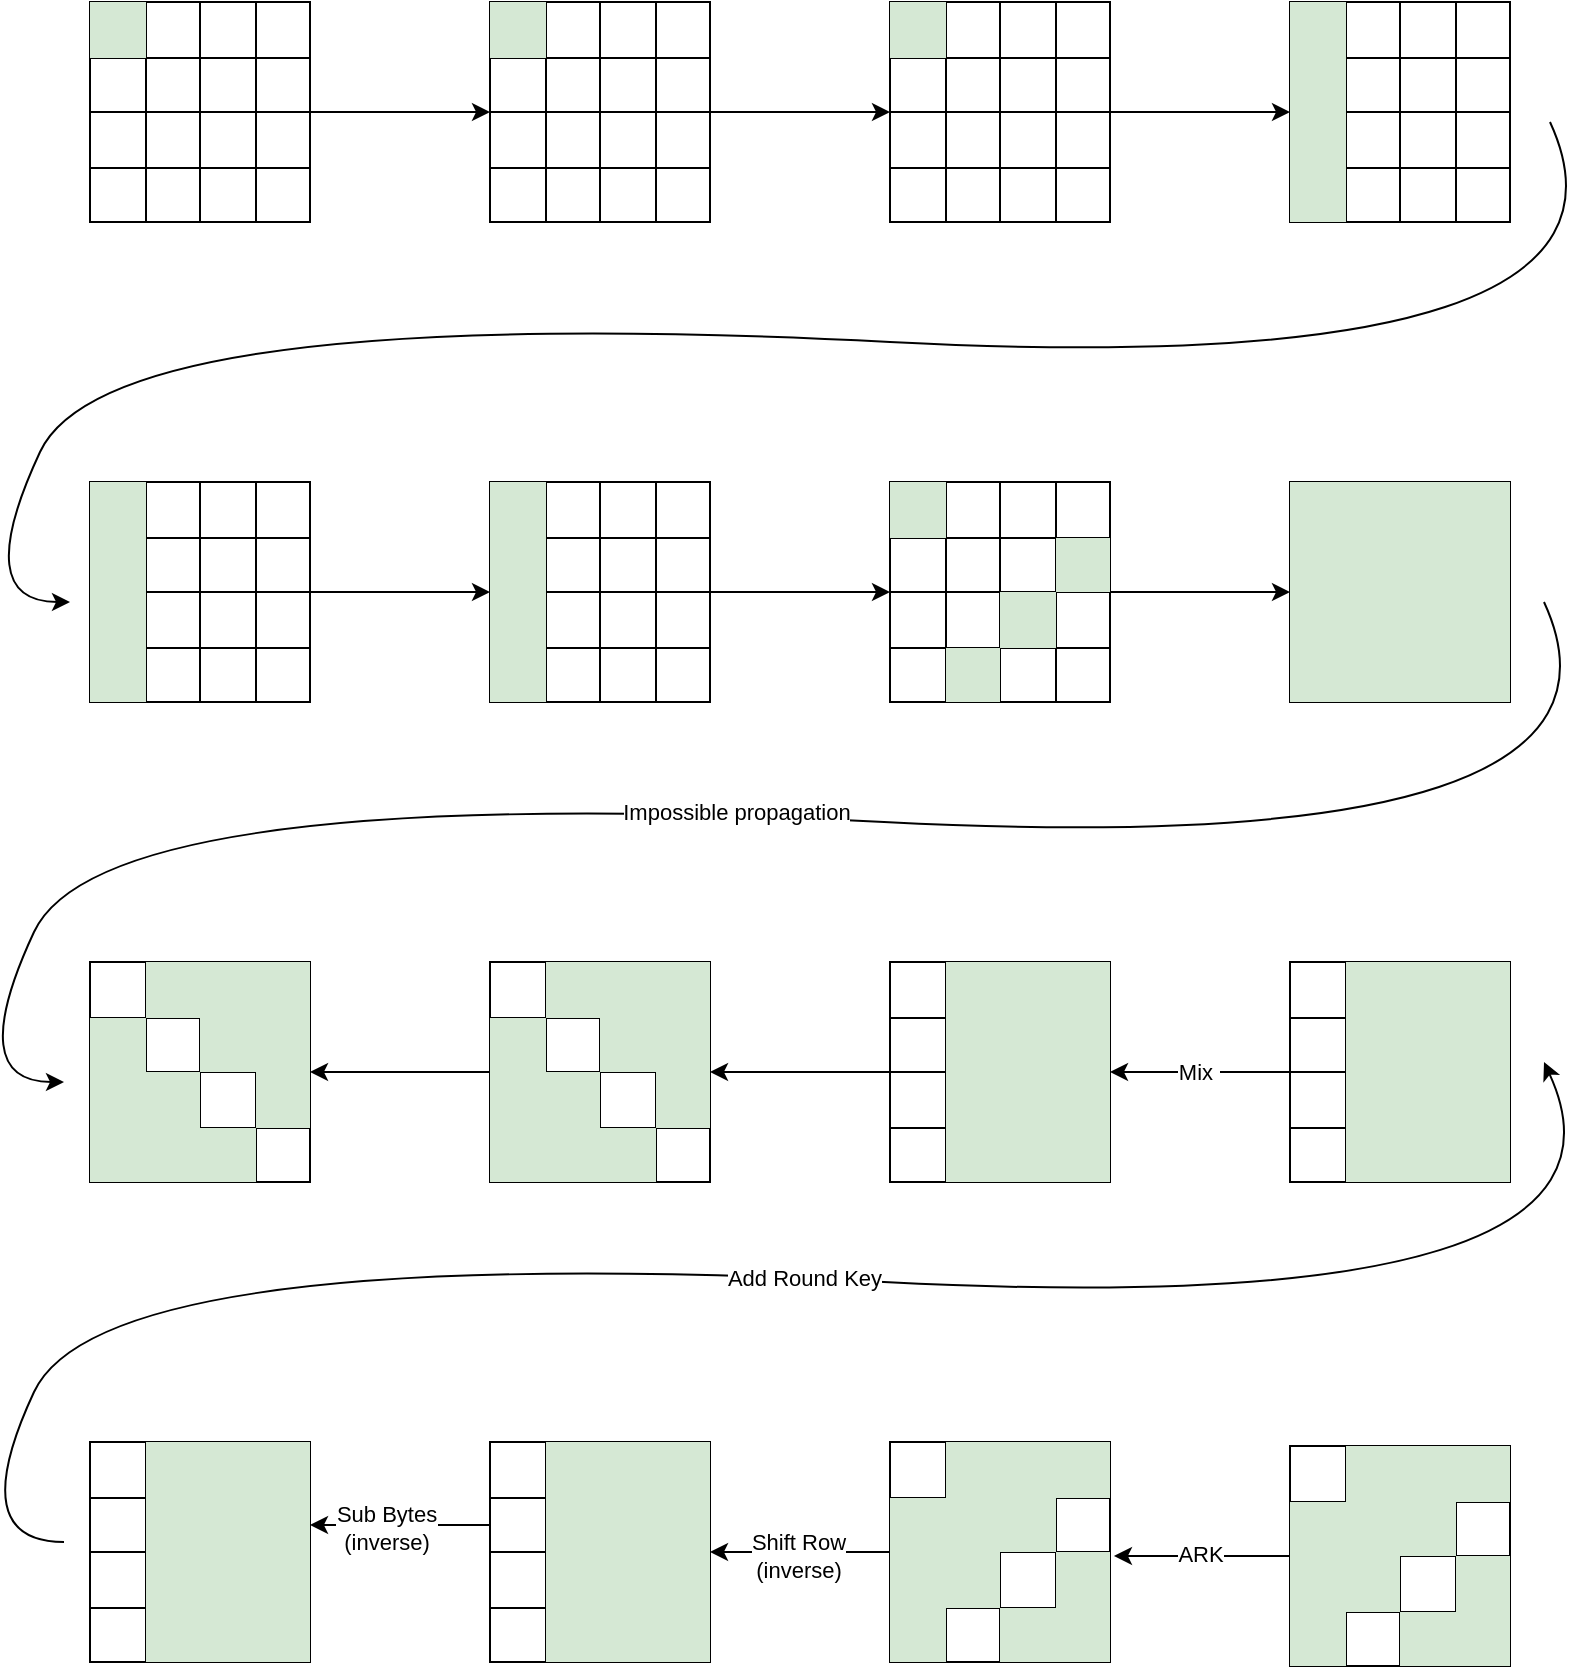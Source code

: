 <mxfile version="20.8.20" type="github">
  <diagram name="Page-1" id="vRhuliPIz6gtvqGjKDqa">
    <mxGraphModel dx="2133" dy="844" grid="1" gridSize="10" guides="1" tooltips="1" connect="1" arrows="1" fold="1" page="1" pageScale="1" pageWidth="827" pageHeight="1169" math="0" shadow="0">
      <root>
        <mxCell id="0" />
        <mxCell id="1" parent="0" />
        <mxCell id="ieoLBsuvX7PxbXdkCon5-70" value="" style="edgeStyle=orthogonalEdgeStyle;rounded=0;orthogonalLoop=1;jettySize=auto;html=1;" edge="1" parent="1" source="ieoLBsuvX7PxbXdkCon5-28" target="ieoLBsuvX7PxbXdkCon5-49">
          <mxGeometry relative="1" as="geometry" />
        </mxCell>
        <mxCell id="ieoLBsuvX7PxbXdkCon5-28" value="" style="shape=table;startSize=0;container=1;collapsible=0;childLayout=tableLayout;" vertex="1" parent="1">
          <mxGeometry x="40" y="40" width="110" height="110" as="geometry" />
        </mxCell>
        <mxCell id="ieoLBsuvX7PxbXdkCon5-29" value="" style="shape=tableRow;horizontal=0;startSize=0;swimlaneHead=0;swimlaneBody=0;strokeColor=inherit;top=0;left=0;bottom=0;right=0;collapsible=0;dropTarget=0;fillColor=none;points=[[0,0.5],[1,0.5]];portConstraint=eastwest;" vertex="1" parent="ieoLBsuvX7PxbXdkCon5-28">
          <mxGeometry width="110" height="28" as="geometry" />
        </mxCell>
        <mxCell id="ieoLBsuvX7PxbXdkCon5-30" value="" style="shape=partialRectangle;html=1;whiteSpace=wrap;connectable=0;strokeColor=#82b366;overflow=hidden;fillColor=#d5e8d4;top=0;left=0;bottom=0;right=0;pointerEvents=1;" vertex="1" parent="ieoLBsuvX7PxbXdkCon5-29">
          <mxGeometry width="28" height="28" as="geometry">
            <mxRectangle width="28" height="28" as="alternateBounds" />
          </mxGeometry>
        </mxCell>
        <mxCell id="ieoLBsuvX7PxbXdkCon5-31" value="" style="shape=partialRectangle;html=1;whiteSpace=wrap;connectable=0;strokeColor=inherit;overflow=hidden;fillColor=none;top=0;left=0;bottom=0;right=0;pointerEvents=1;" vertex="1" parent="ieoLBsuvX7PxbXdkCon5-29">
          <mxGeometry x="28" width="27" height="28" as="geometry">
            <mxRectangle width="27" height="28" as="alternateBounds" />
          </mxGeometry>
        </mxCell>
        <mxCell id="ieoLBsuvX7PxbXdkCon5-32" value="" style="shape=partialRectangle;html=1;whiteSpace=wrap;connectable=0;strokeColor=inherit;overflow=hidden;fillColor=none;top=0;left=0;bottom=0;right=0;pointerEvents=1;" vertex="1" parent="ieoLBsuvX7PxbXdkCon5-29">
          <mxGeometry x="55" width="28" height="28" as="geometry">
            <mxRectangle width="28" height="28" as="alternateBounds" />
          </mxGeometry>
        </mxCell>
        <mxCell id="ieoLBsuvX7PxbXdkCon5-33" value="" style="shape=partialRectangle;html=1;whiteSpace=wrap;connectable=0;strokeColor=inherit;overflow=hidden;fillColor=none;top=0;left=0;bottom=0;right=0;pointerEvents=1;" vertex="1" parent="ieoLBsuvX7PxbXdkCon5-29">
          <mxGeometry x="83" width="27" height="28" as="geometry">
            <mxRectangle width="27" height="28" as="alternateBounds" />
          </mxGeometry>
        </mxCell>
        <mxCell id="ieoLBsuvX7PxbXdkCon5-34" value="" style="shape=tableRow;horizontal=0;startSize=0;swimlaneHead=0;swimlaneBody=0;strokeColor=inherit;top=0;left=0;bottom=0;right=0;collapsible=0;dropTarget=0;fillColor=none;points=[[0,0.5],[1,0.5]];portConstraint=eastwest;" vertex="1" parent="ieoLBsuvX7PxbXdkCon5-28">
          <mxGeometry y="28" width="110" height="27" as="geometry" />
        </mxCell>
        <mxCell id="ieoLBsuvX7PxbXdkCon5-35" value="" style="shape=partialRectangle;html=1;whiteSpace=wrap;connectable=0;strokeColor=inherit;overflow=hidden;fillColor=none;top=0;left=0;bottom=0;right=0;pointerEvents=1;" vertex="1" parent="ieoLBsuvX7PxbXdkCon5-34">
          <mxGeometry width="28" height="27" as="geometry">
            <mxRectangle width="28" height="27" as="alternateBounds" />
          </mxGeometry>
        </mxCell>
        <mxCell id="ieoLBsuvX7PxbXdkCon5-36" value="" style="shape=partialRectangle;html=1;whiteSpace=wrap;connectable=0;strokeColor=inherit;overflow=hidden;fillColor=none;top=0;left=0;bottom=0;right=0;pointerEvents=1;" vertex="1" parent="ieoLBsuvX7PxbXdkCon5-34">
          <mxGeometry x="28" width="27" height="27" as="geometry">
            <mxRectangle width="27" height="27" as="alternateBounds" />
          </mxGeometry>
        </mxCell>
        <mxCell id="ieoLBsuvX7PxbXdkCon5-37" value="" style="shape=partialRectangle;html=1;whiteSpace=wrap;connectable=0;strokeColor=inherit;overflow=hidden;fillColor=none;top=0;left=0;bottom=0;right=0;pointerEvents=1;" vertex="1" parent="ieoLBsuvX7PxbXdkCon5-34">
          <mxGeometry x="55" width="28" height="27" as="geometry">
            <mxRectangle width="28" height="27" as="alternateBounds" />
          </mxGeometry>
        </mxCell>
        <mxCell id="ieoLBsuvX7PxbXdkCon5-38" value="" style="shape=partialRectangle;html=1;whiteSpace=wrap;connectable=0;strokeColor=inherit;overflow=hidden;fillColor=none;top=0;left=0;bottom=0;right=0;pointerEvents=1;" vertex="1" parent="ieoLBsuvX7PxbXdkCon5-34">
          <mxGeometry x="83" width="27" height="27" as="geometry">
            <mxRectangle width="27" height="27" as="alternateBounds" />
          </mxGeometry>
        </mxCell>
        <mxCell id="ieoLBsuvX7PxbXdkCon5-39" value="" style="shape=tableRow;horizontal=0;startSize=0;swimlaneHead=0;swimlaneBody=0;strokeColor=inherit;top=0;left=0;bottom=0;right=0;collapsible=0;dropTarget=0;fillColor=none;points=[[0,0.5],[1,0.5]];portConstraint=eastwest;" vertex="1" parent="ieoLBsuvX7PxbXdkCon5-28">
          <mxGeometry y="55" width="110" height="28" as="geometry" />
        </mxCell>
        <mxCell id="ieoLBsuvX7PxbXdkCon5-40" value="" style="shape=partialRectangle;html=1;whiteSpace=wrap;connectable=0;strokeColor=inherit;overflow=hidden;fillColor=none;top=0;left=0;bottom=0;right=0;pointerEvents=1;" vertex="1" parent="ieoLBsuvX7PxbXdkCon5-39">
          <mxGeometry width="28" height="28" as="geometry">
            <mxRectangle width="28" height="28" as="alternateBounds" />
          </mxGeometry>
        </mxCell>
        <mxCell id="ieoLBsuvX7PxbXdkCon5-41" value="" style="shape=partialRectangle;html=1;whiteSpace=wrap;connectable=0;strokeColor=inherit;overflow=hidden;fillColor=none;top=0;left=0;bottom=0;right=0;pointerEvents=1;" vertex="1" parent="ieoLBsuvX7PxbXdkCon5-39">
          <mxGeometry x="28" width="27" height="28" as="geometry">
            <mxRectangle width="27" height="28" as="alternateBounds" />
          </mxGeometry>
        </mxCell>
        <mxCell id="ieoLBsuvX7PxbXdkCon5-42" value="" style="shape=partialRectangle;html=1;whiteSpace=wrap;connectable=0;strokeColor=inherit;overflow=hidden;fillColor=none;top=0;left=0;bottom=0;right=0;pointerEvents=1;" vertex="1" parent="ieoLBsuvX7PxbXdkCon5-39">
          <mxGeometry x="55" width="28" height="28" as="geometry">
            <mxRectangle width="28" height="28" as="alternateBounds" />
          </mxGeometry>
        </mxCell>
        <mxCell id="ieoLBsuvX7PxbXdkCon5-43" value="" style="shape=partialRectangle;html=1;whiteSpace=wrap;connectable=0;strokeColor=inherit;overflow=hidden;fillColor=none;top=0;left=0;bottom=0;right=0;pointerEvents=1;" vertex="1" parent="ieoLBsuvX7PxbXdkCon5-39">
          <mxGeometry x="83" width="27" height="28" as="geometry">
            <mxRectangle width="27" height="28" as="alternateBounds" />
          </mxGeometry>
        </mxCell>
        <mxCell id="ieoLBsuvX7PxbXdkCon5-44" value="" style="shape=tableRow;horizontal=0;startSize=0;swimlaneHead=0;swimlaneBody=0;strokeColor=inherit;top=0;left=0;bottom=0;right=0;collapsible=0;dropTarget=0;fillColor=none;points=[[0,0.5],[1,0.5]];portConstraint=eastwest;" vertex="1" parent="ieoLBsuvX7PxbXdkCon5-28">
          <mxGeometry y="83" width="110" height="27" as="geometry" />
        </mxCell>
        <mxCell id="ieoLBsuvX7PxbXdkCon5-45" value="" style="shape=partialRectangle;html=1;whiteSpace=wrap;connectable=0;strokeColor=inherit;overflow=hidden;fillColor=none;top=0;left=0;bottom=0;right=0;pointerEvents=1;" vertex="1" parent="ieoLBsuvX7PxbXdkCon5-44">
          <mxGeometry width="28" height="27" as="geometry">
            <mxRectangle width="28" height="27" as="alternateBounds" />
          </mxGeometry>
        </mxCell>
        <mxCell id="ieoLBsuvX7PxbXdkCon5-46" value="" style="shape=partialRectangle;html=1;whiteSpace=wrap;connectable=0;strokeColor=inherit;overflow=hidden;fillColor=none;top=0;left=0;bottom=0;right=0;pointerEvents=1;" vertex="1" parent="ieoLBsuvX7PxbXdkCon5-44">
          <mxGeometry x="28" width="27" height="27" as="geometry">
            <mxRectangle width="27" height="27" as="alternateBounds" />
          </mxGeometry>
        </mxCell>
        <mxCell id="ieoLBsuvX7PxbXdkCon5-47" value="" style="shape=partialRectangle;html=1;whiteSpace=wrap;connectable=0;strokeColor=inherit;overflow=hidden;fillColor=none;top=0;left=0;bottom=0;right=0;pointerEvents=1;" vertex="1" parent="ieoLBsuvX7PxbXdkCon5-44">
          <mxGeometry x="55" width="28" height="27" as="geometry">
            <mxRectangle width="28" height="27" as="alternateBounds" />
          </mxGeometry>
        </mxCell>
        <mxCell id="ieoLBsuvX7PxbXdkCon5-48" value="" style="shape=partialRectangle;html=1;whiteSpace=wrap;connectable=0;strokeColor=inherit;overflow=hidden;fillColor=none;top=0;left=0;bottom=0;right=0;pointerEvents=1;" vertex="1" parent="ieoLBsuvX7PxbXdkCon5-44">
          <mxGeometry x="83" width="27" height="27" as="geometry">
            <mxRectangle width="27" height="27" as="alternateBounds" />
          </mxGeometry>
        </mxCell>
        <mxCell id="ieoLBsuvX7PxbXdkCon5-92" value="" style="edgeStyle=orthogonalEdgeStyle;rounded=0;orthogonalLoop=1;jettySize=auto;html=1;" edge="1" parent="1" source="ieoLBsuvX7PxbXdkCon5-49" target="ieoLBsuvX7PxbXdkCon5-71">
          <mxGeometry relative="1" as="geometry" />
        </mxCell>
        <mxCell id="ieoLBsuvX7PxbXdkCon5-49" value="" style="shape=table;startSize=0;container=1;collapsible=0;childLayout=tableLayout;" vertex="1" parent="1">
          <mxGeometry x="240" y="40" width="110" height="110" as="geometry" />
        </mxCell>
        <mxCell id="ieoLBsuvX7PxbXdkCon5-50" value="" style="shape=tableRow;horizontal=0;startSize=0;swimlaneHead=0;swimlaneBody=0;strokeColor=inherit;top=0;left=0;bottom=0;right=0;collapsible=0;dropTarget=0;fillColor=none;points=[[0,0.5],[1,0.5]];portConstraint=eastwest;" vertex="1" parent="ieoLBsuvX7PxbXdkCon5-49">
          <mxGeometry width="110" height="28" as="geometry" />
        </mxCell>
        <mxCell id="ieoLBsuvX7PxbXdkCon5-51" value="" style="shape=partialRectangle;html=1;whiteSpace=wrap;connectable=0;strokeColor=#82b366;overflow=hidden;fillColor=#d5e8d4;top=0;left=0;bottom=0;right=0;pointerEvents=1;" vertex="1" parent="ieoLBsuvX7PxbXdkCon5-50">
          <mxGeometry width="28" height="28" as="geometry">
            <mxRectangle width="28" height="28" as="alternateBounds" />
          </mxGeometry>
        </mxCell>
        <mxCell id="ieoLBsuvX7PxbXdkCon5-52" value="" style="shape=partialRectangle;html=1;whiteSpace=wrap;connectable=0;strokeColor=inherit;overflow=hidden;fillColor=none;top=0;left=0;bottom=0;right=0;pointerEvents=1;" vertex="1" parent="ieoLBsuvX7PxbXdkCon5-50">
          <mxGeometry x="28" width="27" height="28" as="geometry">
            <mxRectangle width="27" height="28" as="alternateBounds" />
          </mxGeometry>
        </mxCell>
        <mxCell id="ieoLBsuvX7PxbXdkCon5-53" value="" style="shape=partialRectangle;html=1;whiteSpace=wrap;connectable=0;strokeColor=inherit;overflow=hidden;fillColor=none;top=0;left=0;bottom=0;right=0;pointerEvents=1;" vertex="1" parent="ieoLBsuvX7PxbXdkCon5-50">
          <mxGeometry x="55" width="28" height="28" as="geometry">
            <mxRectangle width="28" height="28" as="alternateBounds" />
          </mxGeometry>
        </mxCell>
        <mxCell id="ieoLBsuvX7PxbXdkCon5-54" value="" style="shape=partialRectangle;html=1;whiteSpace=wrap;connectable=0;strokeColor=inherit;overflow=hidden;fillColor=none;top=0;left=0;bottom=0;right=0;pointerEvents=1;" vertex="1" parent="ieoLBsuvX7PxbXdkCon5-50">
          <mxGeometry x="83" width="27" height="28" as="geometry">
            <mxRectangle width="27" height="28" as="alternateBounds" />
          </mxGeometry>
        </mxCell>
        <mxCell id="ieoLBsuvX7PxbXdkCon5-55" value="" style="shape=tableRow;horizontal=0;startSize=0;swimlaneHead=0;swimlaneBody=0;strokeColor=inherit;top=0;left=0;bottom=0;right=0;collapsible=0;dropTarget=0;fillColor=none;points=[[0,0.5],[1,0.5]];portConstraint=eastwest;" vertex="1" parent="ieoLBsuvX7PxbXdkCon5-49">
          <mxGeometry y="28" width="110" height="27" as="geometry" />
        </mxCell>
        <mxCell id="ieoLBsuvX7PxbXdkCon5-56" value="" style="shape=partialRectangle;html=1;whiteSpace=wrap;connectable=0;strokeColor=inherit;overflow=hidden;fillColor=none;top=0;left=0;bottom=0;right=0;pointerEvents=1;" vertex="1" parent="ieoLBsuvX7PxbXdkCon5-55">
          <mxGeometry width="28" height="27" as="geometry">
            <mxRectangle width="28" height="27" as="alternateBounds" />
          </mxGeometry>
        </mxCell>
        <mxCell id="ieoLBsuvX7PxbXdkCon5-57" value="" style="shape=partialRectangle;html=1;whiteSpace=wrap;connectable=0;strokeColor=inherit;overflow=hidden;fillColor=none;top=0;left=0;bottom=0;right=0;pointerEvents=1;" vertex="1" parent="ieoLBsuvX7PxbXdkCon5-55">
          <mxGeometry x="28" width="27" height="27" as="geometry">
            <mxRectangle width="27" height="27" as="alternateBounds" />
          </mxGeometry>
        </mxCell>
        <mxCell id="ieoLBsuvX7PxbXdkCon5-58" value="" style="shape=partialRectangle;html=1;whiteSpace=wrap;connectable=0;strokeColor=inherit;overflow=hidden;fillColor=none;top=0;left=0;bottom=0;right=0;pointerEvents=1;" vertex="1" parent="ieoLBsuvX7PxbXdkCon5-55">
          <mxGeometry x="55" width="28" height="27" as="geometry">
            <mxRectangle width="28" height="27" as="alternateBounds" />
          </mxGeometry>
        </mxCell>
        <mxCell id="ieoLBsuvX7PxbXdkCon5-59" value="" style="shape=partialRectangle;html=1;whiteSpace=wrap;connectable=0;strokeColor=inherit;overflow=hidden;fillColor=none;top=0;left=0;bottom=0;right=0;pointerEvents=1;" vertex="1" parent="ieoLBsuvX7PxbXdkCon5-55">
          <mxGeometry x="83" width="27" height="27" as="geometry">
            <mxRectangle width="27" height="27" as="alternateBounds" />
          </mxGeometry>
        </mxCell>
        <mxCell id="ieoLBsuvX7PxbXdkCon5-60" value="" style="shape=tableRow;horizontal=0;startSize=0;swimlaneHead=0;swimlaneBody=0;strokeColor=inherit;top=0;left=0;bottom=0;right=0;collapsible=0;dropTarget=0;fillColor=none;points=[[0,0.5],[1,0.5]];portConstraint=eastwest;" vertex="1" parent="ieoLBsuvX7PxbXdkCon5-49">
          <mxGeometry y="55" width="110" height="28" as="geometry" />
        </mxCell>
        <mxCell id="ieoLBsuvX7PxbXdkCon5-61" value="" style="shape=partialRectangle;html=1;whiteSpace=wrap;connectable=0;strokeColor=inherit;overflow=hidden;fillColor=none;top=0;left=0;bottom=0;right=0;pointerEvents=1;" vertex="1" parent="ieoLBsuvX7PxbXdkCon5-60">
          <mxGeometry width="28" height="28" as="geometry">
            <mxRectangle width="28" height="28" as="alternateBounds" />
          </mxGeometry>
        </mxCell>
        <mxCell id="ieoLBsuvX7PxbXdkCon5-62" value="" style="shape=partialRectangle;html=1;whiteSpace=wrap;connectable=0;strokeColor=inherit;overflow=hidden;fillColor=none;top=0;left=0;bottom=0;right=0;pointerEvents=1;" vertex="1" parent="ieoLBsuvX7PxbXdkCon5-60">
          <mxGeometry x="28" width="27" height="28" as="geometry">
            <mxRectangle width="27" height="28" as="alternateBounds" />
          </mxGeometry>
        </mxCell>
        <mxCell id="ieoLBsuvX7PxbXdkCon5-63" value="" style="shape=partialRectangle;html=1;whiteSpace=wrap;connectable=0;strokeColor=inherit;overflow=hidden;fillColor=none;top=0;left=0;bottom=0;right=0;pointerEvents=1;" vertex="1" parent="ieoLBsuvX7PxbXdkCon5-60">
          <mxGeometry x="55" width="28" height="28" as="geometry">
            <mxRectangle width="28" height="28" as="alternateBounds" />
          </mxGeometry>
        </mxCell>
        <mxCell id="ieoLBsuvX7PxbXdkCon5-64" value="" style="shape=partialRectangle;html=1;whiteSpace=wrap;connectable=0;strokeColor=inherit;overflow=hidden;fillColor=none;top=0;left=0;bottom=0;right=0;pointerEvents=1;" vertex="1" parent="ieoLBsuvX7PxbXdkCon5-60">
          <mxGeometry x="83" width="27" height="28" as="geometry">
            <mxRectangle width="27" height="28" as="alternateBounds" />
          </mxGeometry>
        </mxCell>
        <mxCell id="ieoLBsuvX7PxbXdkCon5-65" value="" style="shape=tableRow;horizontal=0;startSize=0;swimlaneHead=0;swimlaneBody=0;strokeColor=inherit;top=0;left=0;bottom=0;right=0;collapsible=0;dropTarget=0;fillColor=none;points=[[0,0.5],[1,0.5]];portConstraint=eastwest;" vertex="1" parent="ieoLBsuvX7PxbXdkCon5-49">
          <mxGeometry y="83" width="110" height="27" as="geometry" />
        </mxCell>
        <mxCell id="ieoLBsuvX7PxbXdkCon5-66" value="" style="shape=partialRectangle;html=1;whiteSpace=wrap;connectable=0;strokeColor=inherit;overflow=hidden;fillColor=none;top=0;left=0;bottom=0;right=0;pointerEvents=1;" vertex="1" parent="ieoLBsuvX7PxbXdkCon5-65">
          <mxGeometry width="28" height="27" as="geometry">
            <mxRectangle width="28" height="27" as="alternateBounds" />
          </mxGeometry>
        </mxCell>
        <mxCell id="ieoLBsuvX7PxbXdkCon5-67" value="" style="shape=partialRectangle;html=1;whiteSpace=wrap;connectable=0;strokeColor=inherit;overflow=hidden;fillColor=none;top=0;left=0;bottom=0;right=0;pointerEvents=1;" vertex="1" parent="ieoLBsuvX7PxbXdkCon5-65">
          <mxGeometry x="28" width="27" height="27" as="geometry">
            <mxRectangle width="27" height="27" as="alternateBounds" />
          </mxGeometry>
        </mxCell>
        <mxCell id="ieoLBsuvX7PxbXdkCon5-68" value="" style="shape=partialRectangle;html=1;whiteSpace=wrap;connectable=0;strokeColor=inherit;overflow=hidden;fillColor=none;top=0;left=0;bottom=0;right=0;pointerEvents=1;" vertex="1" parent="ieoLBsuvX7PxbXdkCon5-65">
          <mxGeometry x="55" width="28" height="27" as="geometry">
            <mxRectangle width="28" height="27" as="alternateBounds" />
          </mxGeometry>
        </mxCell>
        <mxCell id="ieoLBsuvX7PxbXdkCon5-69" value="" style="shape=partialRectangle;html=1;whiteSpace=wrap;connectable=0;strokeColor=inherit;overflow=hidden;fillColor=none;top=0;left=0;bottom=0;right=0;pointerEvents=1;" vertex="1" parent="ieoLBsuvX7PxbXdkCon5-65">
          <mxGeometry x="83" width="27" height="27" as="geometry">
            <mxRectangle width="27" height="27" as="alternateBounds" />
          </mxGeometry>
        </mxCell>
        <mxCell id="ieoLBsuvX7PxbXdkCon5-114" value="" style="edgeStyle=orthogonalEdgeStyle;rounded=0;orthogonalLoop=1;jettySize=auto;html=1;" edge="1" parent="1" source="ieoLBsuvX7PxbXdkCon5-71">
          <mxGeometry relative="1" as="geometry">
            <mxPoint x="640" y="95" as="targetPoint" />
          </mxGeometry>
        </mxCell>
        <mxCell id="ieoLBsuvX7PxbXdkCon5-71" value="" style="shape=table;startSize=0;container=1;collapsible=0;childLayout=tableLayout;" vertex="1" parent="1">
          <mxGeometry x="440" y="40" width="110" height="110" as="geometry" />
        </mxCell>
        <mxCell id="ieoLBsuvX7PxbXdkCon5-72" value="" style="shape=tableRow;horizontal=0;startSize=0;swimlaneHead=0;swimlaneBody=0;strokeColor=inherit;top=0;left=0;bottom=0;right=0;collapsible=0;dropTarget=0;fillColor=none;points=[[0,0.5],[1,0.5]];portConstraint=eastwest;" vertex="1" parent="ieoLBsuvX7PxbXdkCon5-71">
          <mxGeometry width="110" height="28" as="geometry" />
        </mxCell>
        <mxCell id="ieoLBsuvX7PxbXdkCon5-73" value="" style="shape=partialRectangle;html=1;whiteSpace=wrap;connectable=0;strokeColor=#82b366;overflow=hidden;fillColor=#d5e8d4;top=0;left=0;bottom=0;right=0;pointerEvents=1;" vertex="1" parent="ieoLBsuvX7PxbXdkCon5-72">
          <mxGeometry width="28" height="28" as="geometry">
            <mxRectangle width="28" height="28" as="alternateBounds" />
          </mxGeometry>
        </mxCell>
        <mxCell id="ieoLBsuvX7PxbXdkCon5-74" value="" style="shape=partialRectangle;html=1;whiteSpace=wrap;connectable=0;strokeColor=inherit;overflow=hidden;fillColor=none;top=0;left=0;bottom=0;right=0;pointerEvents=1;" vertex="1" parent="ieoLBsuvX7PxbXdkCon5-72">
          <mxGeometry x="28" width="27" height="28" as="geometry">
            <mxRectangle width="27" height="28" as="alternateBounds" />
          </mxGeometry>
        </mxCell>
        <mxCell id="ieoLBsuvX7PxbXdkCon5-75" value="" style="shape=partialRectangle;html=1;whiteSpace=wrap;connectable=0;strokeColor=inherit;overflow=hidden;fillColor=none;top=0;left=0;bottom=0;right=0;pointerEvents=1;" vertex="1" parent="ieoLBsuvX7PxbXdkCon5-72">
          <mxGeometry x="55" width="28" height="28" as="geometry">
            <mxRectangle width="28" height="28" as="alternateBounds" />
          </mxGeometry>
        </mxCell>
        <mxCell id="ieoLBsuvX7PxbXdkCon5-76" value="" style="shape=partialRectangle;html=1;whiteSpace=wrap;connectable=0;strokeColor=inherit;overflow=hidden;fillColor=none;top=0;left=0;bottom=0;right=0;pointerEvents=1;" vertex="1" parent="ieoLBsuvX7PxbXdkCon5-72">
          <mxGeometry x="83" width="27" height="28" as="geometry">
            <mxRectangle width="27" height="28" as="alternateBounds" />
          </mxGeometry>
        </mxCell>
        <mxCell id="ieoLBsuvX7PxbXdkCon5-77" value="" style="shape=tableRow;horizontal=0;startSize=0;swimlaneHead=0;swimlaneBody=0;strokeColor=inherit;top=0;left=0;bottom=0;right=0;collapsible=0;dropTarget=0;fillColor=none;points=[[0,0.5],[1,0.5]];portConstraint=eastwest;" vertex="1" parent="ieoLBsuvX7PxbXdkCon5-71">
          <mxGeometry y="28" width="110" height="27" as="geometry" />
        </mxCell>
        <mxCell id="ieoLBsuvX7PxbXdkCon5-78" value="" style="shape=partialRectangle;html=1;whiteSpace=wrap;connectable=0;strokeColor=inherit;overflow=hidden;fillColor=none;top=0;left=0;bottom=0;right=0;pointerEvents=1;" vertex="1" parent="ieoLBsuvX7PxbXdkCon5-77">
          <mxGeometry width="28" height="27" as="geometry">
            <mxRectangle width="28" height="27" as="alternateBounds" />
          </mxGeometry>
        </mxCell>
        <mxCell id="ieoLBsuvX7PxbXdkCon5-79" value="" style="shape=partialRectangle;html=1;whiteSpace=wrap;connectable=0;strokeColor=inherit;overflow=hidden;fillColor=none;top=0;left=0;bottom=0;right=0;pointerEvents=1;" vertex="1" parent="ieoLBsuvX7PxbXdkCon5-77">
          <mxGeometry x="28" width="27" height="27" as="geometry">
            <mxRectangle width="27" height="27" as="alternateBounds" />
          </mxGeometry>
        </mxCell>
        <mxCell id="ieoLBsuvX7PxbXdkCon5-80" value="" style="shape=partialRectangle;html=1;whiteSpace=wrap;connectable=0;strokeColor=inherit;overflow=hidden;fillColor=none;top=0;left=0;bottom=0;right=0;pointerEvents=1;" vertex="1" parent="ieoLBsuvX7PxbXdkCon5-77">
          <mxGeometry x="55" width="28" height="27" as="geometry">
            <mxRectangle width="28" height="27" as="alternateBounds" />
          </mxGeometry>
        </mxCell>
        <mxCell id="ieoLBsuvX7PxbXdkCon5-81" value="" style="shape=partialRectangle;html=1;whiteSpace=wrap;connectable=0;strokeColor=inherit;overflow=hidden;fillColor=none;top=0;left=0;bottom=0;right=0;pointerEvents=1;" vertex="1" parent="ieoLBsuvX7PxbXdkCon5-77">
          <mxGeometry x="83" width="27" height="27" as="geometry">
            <mxRectangle width="27" height="27" as="alternateBounds" />
          </mxGeometry>
        </mxCell>
        <mxCell id="ieoLBsuvX7PxbXdkCon5-82" value="" style="shape=tableRow;horizontal=0;startSize=0;swimlaneHead=0;swimlaneBody=0;strokeColor=inherit;top=0;left=0;bottom=0;right=0;collapsible=0;dropTarget=0;fillColor=none;points=[[0,0.5],[1,0.5]];portConstraint=eastwest;" vertex="1" parent="ieoLBsuvX7PxbXdkCon5-71">
          <mxGeometry y="55" width="110" height="28" as="geometry" />
        </mxCell>
        <mxCell id="ieoLBsuvX7PxbXdkCon5-83" value="" style="shape=partialRectangle;html=1;whiteSpace=wrap;connectable=0;strokeColor=inherit;overflow=hidden;fillColor=none;top=0;left=0;bottom=0;right=0;pointerEvents=1;" vertex="1" parent="ieoLBsuvX7PxbXdkCon5-82">
          <mxGeometry width="28" height="28" as="geometry">
            <mxRectangle width="28" height="28" as="alternateBounds" />
          </mxGeometry>
        </mxCell>
        <mxCell id="ieoLBsuvX7PxbXdkCon5-84" value="" style="shape=partialRectangle;html=1;whiteSpace=wrap;connectable=0;strokeColor=inherit;overflow=hidden;fillColor=none;top=0;left=0;bottom=0;right=0;pointerEvents=1;" vertex="1" parent="ieoLBsuvX7PxbXdkCon5-82">
          <mxGeometry x="28" width="27" height="28" as="geometry">
            <mxRectangle width="27" height="28" as="alternateBounds" />
          </mxGeometry>
        </mxCell>
        <mxCell id="ieoLBsuvX7PxbXdkCon5-85" value="" style="shape=partialRectangle;html=1;whiteSpace=wrap;connectable=0;strokeColor=inherit;overflow=hidden;fillColor=none;top=0;left=0;bottom=0;right=0;pointerEvents=1;" vertex="1" parent="ieoLBsuvX7PxbXdkCon5-82">
          <mxGeometry x="55" width="28" height="28" as="geometry">
            <mxRectangle width="28" height="28" as="alternateBounds" />
          </mxGeometry>
        </mxCell>
        <mxCell id="ieoLBsuvX7PxbXdkCon5-86" value="" style="shape=partialRectangle;html=1;whiteSpace=wrap;connectable=0;strokeColor=inherit;overflow=hidden;fillColor=none;top=0;left=0;bottom=0;right=0;pointerEvents=1;" vertex="1" parent="ieoLBsuvX7PxbXdkCon5-82">
          <mxGeometry x="83" width="27" height="28" as="geometry">
            <mxRectangle width="27" height="28" as="alternateBounds" />
          </mxGeometry>
        </mxCell>
        <mxCell id="ieoLBsuvX7PxbXdkCon5-87" value="" style="shape=tableRow;horizontal=0;startSize=0;swimlaneHead=0;swimlaneBody=0;strokeColor=inherit;top=0;left=0;bottom=0;right=0;collapsible=0;dropTarget=0;fillColor=none;points=[[0,0.5],[1,0.5]];portConstraint=eastwest;" vertex="1" parent="ieoLBsuvX7PxbXdkCon5-71">
          <mxGeometry y="83" width="110" height="27" as="geometry" />
        </mxCell>
        <mxCell id="ieoLBsuvX7PxbXdkCon5-88" value="" style="shape=partialRectangle;html=1;whiteSpace=wrap;connectable=0;strokeColor=inherit;overflow=hidden;fillColor=none;top=0;left=0;bottom=0;right=0;pointerEvents=1;" vertex="1" parent="ieoLBsuvX7PxbXdkCon5-87">
          <mxGeometry width="28" height="27" as="geometry">
            <mxRectangle width="28" height="27" as="alternateBounds" />
          </mxGeometry>
        </mxCell>
        <mxCell id="ieoLBsuvX7PxbXdkCon5-89" value="" style="shape=partialRectangle;html=1;whiteSpace=wrap;connectable=0;strokeColor=inherit;overflow=hidden;fillColor=none;top=0;left=0;bottom=0;right=0;pointerEvents=1;" vertex="1" parent="ieoLBsuvX7PxbXdkCon5-87">
          <mxGeometry x="28" width="27" height="27" as="geometry">
            <mxRectangle width="27" height="27" as="alternateBounds" />
          </mxGeometry>
        </mxCell>
        <mxCell id="ieoLBsuvX7PxbXdkCon5-90" value="" style="shape=partialRectangle;html=1;whiteSpace=wrap;connectable=0;strokeColor=inherit;overflow=hidden;fillColor=none;top=0;left=0;bottom=0;right=0;pointerEvents=1;" vertex="1" parent="ieoLBsuvX7PxbXdkCon5-87">
          <mxGeometry x="55" width="28" height="27" as="geometry">
            <mxRectangle width="28" height="27" as="alternateBounds" />
          </mxGeometry>
        </mxCell>
        <mxCell id="ieoLBsuvX7PxbXdkCon5-91" value="" style="shape=partialRectangle;html=1;whiteSpace=wrap;connectable=0;strokeColor=inherit;overflow=hidden;fillColor=none;top=0;left=0;bottom=0;right=0;pointerEvents=1;" vertex="1" parent="ieoLBsuvX7PxbXdkCon5-87">
          <mxGeometry x="83" width="27" height="27" as="geometry">
            <mxRectangle width="27" height="27" as="alternateBounds" />
          </mxGeometry>
        </mxCell>
        <mxCell id="ieoLBsuvX7PxbXdkCon5-93" value="" style="shape=table;startSize=0;container=1;collapsible=0;childLayout=tableLayout;" vertex="1" parent="1">
          <mxGeometry x="640" y="40" width="110" height="110" as="geometry" />
        </mxCell>
        <mxCell id="ieoLBsuvX7PxbXdkCon5-94" value="" style="shape=tableRow;horizontal=0;startSize=0;swimlaneHead=0;swimlaneBody=0;strokeColor=inherit;top=0;left=0;bottom=0;right=0;collapsible=0;dropTarget=0;fillColor=none;points=[[0,0.5],[1,0.5]];portConstraint=eastwest;" vertex="1" parent="ieoLBsuvX7PxbXdkCon5-93">
          <mxGeometry width="110" height="28" as="geometry" />
        </mxCell>
        <mxCell id="ieoLBsuvX7PxbXdkCon5-95" value="" style="shape=partialRectangle;html=1;whiteSpace=wrap;connectable=0;strokeColor=#82b366;overflow=hidden;fillColor=#d5e8d4;top=0;left=0;bottom=0;right=0;pointerEvents=1;" vertex="1" parent="ieoLBsuvX7PxbXdkCon5-94">
          <mxGeometry width="28" height="28" as="geometry">
            <mxRectangle width="28" height="28" as="alternateBounds" />
          </mxGeometry>
        </mxCell>
        <mxCell id="ieoLBsuvX7PxbXdkCon5-96" value="" style="shape=partialRectangle;html=1;whiteSpace=wrap;connectable=0;strokeColor=inherit;overflow=hidden;fillColor=none;top=0;left=0;bottom=0;right=0;pointerEvents=1;" vertex="1" parent="ieoLBsuvX7PxbXdkCon5-94">
          <mxGeometry x="28" width="27" height="28" as="geometry">
            <mxRectangle width="27" height="28" as="alternateBounds" />
          </mxGeometry>
        </mxCell>
        <mxCell id="ieoLBsuvX7PxbXdkCon5-97" value="" style="shape=partialRectangle;html=1;whiteSpace=wrap;connectable=0;strokeColor=inherit;overflow=hidden;fillColor=none;top=0;left=0;bottom=0;right=0;pointerEvents=1;" vertex="1" parent="ieoLBsuvX7PxbXdkCon5-94">
          <mxGeometry x="55" width="28" height="28" as="geometry">
            <mxRectangle width="28" height="28" as="alternateBounds" />
          </mxGeometry>
        </mxCell>
        <mxCell id="ieoLBsuvX7PxbXdkCon5-98" value="" style="shape=partialRectangle;html=1;whiteSpace=wrap;connectable=0;strokeColor=inherit;overflow=hidden;fillColor=none;top=0;left=0;bottom=0;right=0;pointerEvents=1;" vertex="1" parent="ieoLBsuvX7PxbXdkCon5-94">
          <mxGeometry x="83" width="27" height="28" as="geometry">
            <mxRectangle width="27" height="28" as="alternateBounds" />
          </mxGeometry>
        </mxCell>
        <mxCell id="ieoLBsuvX7PxbXdkCon5-99" value="" style="shape=tableRow;horizontal=0;startSize=0;swimlaneHead=0;swimlaneBody=0;strokeColor=inherit;top=0;left=0;bottom=0;right=0;collapsible=0;dropTarget=0;fillColor=none;points=[[0,0.5],[1,0.5]];portConstraint=eastwest;" vertex="1" parent="ieoLBsuvX7PxbXdkCon5-93">
          <mxGeometry y="28" width="110" height="27" as="geometry" />
        </mxCell>
        <mxCell id="ieoLBsuvX7PxbXdkCon5-100" value="" style="shape=partialRectangle;html=1;whiteSpace=wrap;connectable=0;strokeColor=#82b366;overflow=hidden;fillColor=#d5e8d4;top=0;left=0;bottom=0;right=0;pointerEvents=1;" vertex="1" parent="ieoLBsuvX7PxbXdkCon5-99">
          <mxGeometry width="28" height="27" as="geometry">
            <mxRectangle width="28" height="27" as="alternateBounds" />
          </mxGeometry>
        </mxCell>
        <mxCell id="ieoLBsuvX7PxbXdkCon5-101" value="" style="shape=partialRectangle;html=1;whiteSpace=wrap;connectable=0;strokeColor=inherit;overflow=hidden;fillColor=none;top=0;left=0;bottom=0;right=0;pointerEvents=1;" vertex="1" parent="ieoLBsuvX7PxbXdkCon5-99">
          <mxGeometry x="28" width="27" height="27" as="geometry">
            <mxRectangle width="27" height="27" as="alternateBounds" />
          </mxGeometry>
        </mxCell>
        <mxCell id="ieoLBsuvX7PxbXdkCon5-102" value="" style="shape=partialRectangle;html=1;whiteSpace=wrap;connectable=0;strokeColor=inherit;overflow=hidden;fillColor=none;top=0;left=0;bottom=0;right=0;pointerEvents=1;" vertex="1" parent="ieoLBsuvX7PxbXdkCon5-99">
          <mxGeometry x="55" width="28" height="27" as="geometry">
            <mxRectangle width="28" height="27" as="alternateBounds" />
          </mxGeometry>
        </mxCell>
        <mxCell id="ieoLBsuvX7PxbXdkCon5-103" value="" style="shape=partialRectangle;html=1;whiteSpace=wrap;connectable=0;strokeColor=inherit;overflow=hidden;fillColor=none;top=0;left=0;bottom=0;right=0;pointerEvents=1;" vertex="1" parent="ieoLBsuvX7PxbXdkCon5-99">
          <mxGeometry x="83" width="27" height="27" as="geometry">
            <mxRectangle width="27" height="27" as="alternateBounds" />
          </mxGeometry>
        </mxCell>
        <mxCell id="ieoLBsuvX7PxbXdkCon5-104" value="" style="shape=tableRow;horizontal=0;startSize=0;swimlaneHead=0;swimlaneBody=0;strokeColor=inherit;top=0;left=0;bottom=0;right=0;collapsible=0;dropTarget=0;fillColor=none;points=[[0,0.5],[1,0.5]];portConstraint=eastwest;" vertex="1" parent="ieoLBsuvX7PxbXdkCon5-93">
          <mxGeometry y="55" width="110" height="28" as="geometry" />
        </mxCell>
        <mxCell id="ieoLBsuvX7PxbXdkCon5-105" value="" style="shape=partialRectangle;html=1;whiteSpace=wrap;connectable=0;strokeColor=#82b366;overflow=hidden;fillColor=#d5e8d4;top=0;left=0;bottom=0;right=0;pointerEvents=1;" vertex="1" parent="ieoLBsuvX7PxbXdkCon5-104">
          <mxGeometry width="28" height="28" as="geometry">
            <mxRectangle width="28" height="28" as="alternateBounds" />
          </mxGeometry>
        </mxCell>
        <mxCell id="ieoLBsuvX7PxbXdkCon5-106" value="" style="shape=partialRectangle;html=1;whiteSpace=wrap;connectable=0;strokeColor=inherit;overflow=hidden;fillColor=none;top=0;left=0;bottom=0;right=0;pointerEvents=1;" vertex="1" parent="ieoLBsuvX7PxbXdkCon5-104">
          <mxGeometry x="28" width="27" height="28" as="geometry">
            <mxRectangle width="27" height="28" as="alternateBounds" />
          </mxGeometry>
        </mxCell>
        <mxCell id="ieoLBsuvX7PxbXdkCon5-107" value="" style="shape=partialRectangle;html=1;whiteSpace=wrap;connectable=0;strokeColor=inherit;overflow=hidden;fillColor=none;top=0;left=0;bottom=0;right=0;pointerEvents=1;" vertex="1" parent="ieoLBsuvX7PxbXdkCon5-104">
          <mxGeometry x="55" width="28" height="28" as="geometry">
            <mxRectangle width="28" height="28" as="alternateBounds" />
          </mxGeometry>
        </mxCell>
        <mxCell id="ieoLBsuvX7PxbXdkCon5-108" value="" style="shape=partialRectangle;html=1;whiteSpace=wrap;connectable=0;strokeColor=inherit;overflow=hidden;fillColor=none;top=0;left=0;bottom=0;right=0;pointerEvents=1;" vertex="1" parent="ieoLBsuvX7PxbXdkCon5-104">
          <mxGeometry x="83" width="27" height="28" as="geometry">
            <mxRectangle width="27" height="28" as="alternateBounds" />
          </mxGeometry>
        </mxCell>
        <mxCell id="ieoLBsuvX7PxbXdkCon5-109" value="" style="shape=tableRow;horizontal=0;startSize=0;swimlaneHead=0;swimlaneBody=0;strokeColor=inherit;top=0;left=0;bottom=0;right=0;collapsible=0;dropTarget=0;fillColor=none;points=[[0,0.5],[1,0.5]];portConstraint=eastwest;" vertex="1" parent="ieoLBsuvX7PxbXdkCon5-93">
          <mxGeometry y="83" width="110" height="27" as="geometry" />
        </mxCell>
        <mxCell id="ieoLBsuvX7PxbXdkCon5-110" value="" style="shape=partialRectangle;html=1;whiteSpace=wrap;connectable=0;strokeColor=#82b366;overflow=hidden;fillColor=#d5e8d4;top=0;left=0;bottom=0;right=0;pointerEvents=1;" vertex="1" parent="ieoLBsuvX7PxbXdkCon5-109">
          <mxGeometry width="28" height="27" as="geometry">
            <mxRectangle width="28" height="27" as="alternateBounds" />
          </mxGeometry>
        </mxCell>
        <mxCell id="ieoLBsuvX7PxbXdkCon5-111" value="" style="shape=partialRectangle;html=1;whiteSpace=wrap;connectable=0;strokeColor=inherit;overflow=hidden;fillColor=none;top=0;left=0;bottom=0;right=0;pointerEvents=1;" vertex="1" parent="ieoLBsuvX7PxbXdkCon5-109">
          <mxGeometry x="28" width="27" height="27" as="geometry">
            <mxRectangle width="27" height="27" as="alternateBounds" />
          </mxGeometry>
        </mxCell>
        <mxCell id="ieoLBsuvX7PxbXdkCon5-112" value="" style="shape=partialRectangle;html=1;whiteSpace=wrap;connectable=0;strokeColor=inherit;overflow=hidden;fillColor=none;top=0;left=0;bottom=0;right=0;pointerEvents=1;" vertex="1" parent="ieoLBsuvX7PxbXdkCon5-109">
          <mxGeometry x="55" width="28" height="27" as="geometry">
            <mxRectangle width="28" height="27" as="alternateBounds" />
          </mxGeometry>
        </mxCell>
        <mxCell id="ieoLBsuvX7PxbXdkCon5-113" value="" style="shape=partialRectangle;html=1;whiteSpace=wrap;connectable=0;strokeColor=inherit;overflow=hidden;fillColor=none;top=0;left=0;bottom=0;right=0;pointerEvents=1;" vertex="1" parent="ieoLBsuvX7PxbXdkCon5-109">
          <mxGeometry x="83" width="27" height="27" as="geometry">
            <mxRectangle width="27" height="27" as="alternateBounds" />
          </mxGeometry>
        </mxCell>
        <mxCell id="ieoLBsuvX7PxbXdkCon5-115" value="" style="edgeStyle=orthogonalEdgeStyle;rounded=0;orthogonalLoop=1;jettySize=auto;html=1;" edge="1" parent="1" source="ieoLBsuvX7PxbXdkCon5-116" target="ieoLBsuvX7PxbXdkCon5-138">
          <mxGeometry relative="1" as="geometry" />
        </mxCell>
        <mxCell id="ieoLBsuvX7PxbXdkCon5-116" value="" style="shape=table;startSize=0;container=1;collapsible=0;childLayout=tableLayout;" vertex="1" parent="1">
          <mxGeometry x="40" y="280" width="110" height="110" as="geometry" />
        </mxCell>
        <mxCell id="ieoLBsuvX7PxbXdkCon5-117" value="" style="shape=tableRow;horizontal=0;startSize=0;swimlaneHead=0;swimlaneBody=0;strokeColor=inherit;top=0;left=0;bottom=0;right=0;collapsible=0;dropTarget=0;fillColor=none;points=[[0,0.5],[1,0.5]];portConstraint=eastwest;" vertex="1" parent="ieoLBsuvX7PxbXdkCon5-116">
          <mxGeometry width="110" height="28" as="geometry" />
        </mxCell>
        <mxCell id="ieoLBsuvX7PxbXdkCon5-118" value="" style="shape=partialRectangle;html=1;whiteSpace=wrap;connectable=0;strokeColor=#82b366;overflow=hidden;fillColor=#d5e8d4;top=0;left=0;bottom=0;right=0;pointerEvents=1;" vertex="1" parent="ieoLBsuvX7PxbXdkCon5-117">
          <mxGeometry width="28" height="28" as="geometry">
            <mxRectangle width="28" height="28" as="alternateBounds" />
          </mxGeometry>
        </mxCell>
        <mxCell id="ieoLBsuvX7PxbXdkCon5-119" value="" style="shape=partialRectangle;html=1;whiteSpace=wrap;connectable=0;strokeColor=inherit;overflow=hidden;fillColor=none;top=0;left=0;bottom=0;right=0;pointerEvents=1;" vertex="1" parent="ieoLBsuvX7PxbXdkCon5-117">
          <mxGeometry x="28" width="27" height="28" as="geometry">
            <mxRectangle width="27" height="28" as="alternateBounds" />
          </mxGeometry>
        </mxCell>
        <mxCell id="ieoLBsuvX7PxbXdkCon5-120" value="" style="shape=partialRectangle;html=1;whiteSpace=wrap;connectable=0;strokeColor=inherit;overflow=hidden;fillColor=none;top=0;left=0;bottom=0;right=0;pointerEvents=1;" vertex="1" parent="ieoLBsuvX7PxbXdkCon5-117">
          <mxGeometry x="55" width="28" height="28" as="geometry">
            <mxRectangle width="28" height="28" as="alternateBounds" />
          </mxGeometry>
        </mxCell>
        <mxCell id="ieoLBsuvX7PxbXdkCon5-121" value="" style="shape=partialRectangle;html=1;whiteSpace=wrap;connectable=0;strokeColor=inherit;overflow=hidden;fillColor=none;top=0;left=0;bottom=0;right=0;pointerEvents=1;" vertex="1" parent="ieoLBsuvX7PxbXdkCon5-117">
          <mxGeometry x="83" width="27" height="28" as="geometry">
            <mxRectangle width="27" height="28" as="alternateBounds" />
          </mxGeometry>
        </mxCell>
        <mxCell id="ieoLBsuvX7PxbXdkCon5-122" value="" style="shape=tableRow;horizontal=0;startSize=0;swimlaneHead=0;swimlaneBody=0;strokeColor=inherit;top=0;left=0;bottom=0;right=0;collapsible=0;dropTarget=0;fillColor=none;points=[[0,0.5],[1,0.5]];portConstraint=eastwest;" vertex="1" parent="ieoLBsuvX7PxbXdkCon5-116">
          <mxGeometry y="28" width="110" height="27" as="geometry" />
        </mxCell>
        <mxCell id="ieoLBsuvX7PxbXdkCon5-123" value="" style="shape=partialRectangle;html=1;whiteSpace=wrap;connectable=0;strokeColor=#82b366;overflow=hidden;fillColor=#d5e8d4;top=0;left=0;bottom=0;right=0;pointerEvents=1;" vertex="1" parent="ieoLBsuvX7PxbXdkCon5-122">
          <mxGeometry width="28" height="27" as="geometry">
            <mxRectangle width="28" height="27" as="alternateBounds" />
          </mxGeometry>
        </mxCell>
        <mxCell id="ieoLBsuvX7PxbXdkCon5-124" value="" style="shape=partialRectangle;html=1;whiteSpace=wrap;connectable=0;strokeColor=inherit;overflow=hidden;fillColor=none;top=0;left=0;bottom=0;right=0;pointerEvents=1;" vertex="1" parent="ieoLBsuvX7PxbXdkCon5-122">
          <mxGeometry x="28" width="27" height="27" as="geometry">
            <mxRectangle width="27" height="27" as="alternateBounds" />
          </mxGeometry>
        </mxCell>
        <mxCell id="ieoLBsuvX7PxbXdkCon5-125" value="" style="shape=partialRectangle;html=1;whiteSpace=wrap;connectable=0;strokeColor=inherit;overflow=hidden;fillColor=none;top=0;left=0;bottom=0;right=0;pointerEvents=1;" vertex="1" parent="ieoLBsuvX7PxbXdkCon5-122">
          <mxGeometry x="55" width="28" height="27" as="geometry">
            <mxRectangle width="28" height="27" as="alternateBounds" />
          </mxGeometry>
        </mxCell>
        <mxCell id="ieoLBsuvX7PxbXdkCon5-126" value="" style="shape=partialRectangle;html=1;whiteSpace=wrap;connectable=0;strokeColor=inherit;overflow=hidden;fillColor=none;top=0;left=0;bottom=0;right=0;pointerEvents=1;" vertex="1" parent="ieoLBsuvX7PxbXdkCon5-122">
          <mxGeometry x="83" width="27" height="27" as="geometry">
            <mxRectangle width="27" height="27" as="alternateBounds" />
          </mxGeometry>
        </mxCell>
        <mxCell id="ieoLBsuvX7PxbXdkCon5-127" value="" style="shape=tableRow;horizontal=0;startSize=0;swimlaneHead=0;swimlaneBody=0;strokeColor=inherit;top=0;left=0;bottom=0;right=0;collapsible=0;dropTarget=0;fillColor=none;points=[[0,0.5],[1,0.5]];portConstraint=eastwest;" vertex="1" parent="ieoLBsuvX7PxbXdkCon5-116">
          <mxGeometry y="55" width="110" height="28" as="geometry" />
        </mxCell>
        <mxCell id="ieoLBsuvX7PxbXdkCon5-128" value="" style="shape=partialRectangle;html=1;whiteSpace=wrap;connectable=0;strokeColor=#82b366;overflow=hidden;fillColor=#d5e8d4;top=0;left=0;bottom=0;right=0;pointerEvents=1;" vertex="1" parent="ieoLBsuvX7PxbXdkCon5-127">
          <mxGeometry width="28" height="28" as="geometry">
            <mxRectangle width="28" height="28" as="alternateBounds" />
          </mxGeometry>
        </mxCell>
        <mxCell id="ieoLBsuvX7PxbXdkCon5-129" value="" style="shape=partialRectangle;html=1;whiteSpace=wrap;connectable=0;strokeColor=inherit;overflow=hidden;fillColor=none;top=0;left=0;bottom=0;right=0;pointerEvents=1;" vertex="1" parent="ieoLBsuvX7PxbXdkCon5-127">
          <mxGeometry x="28" width="27" height="28" as="geometry">
            <mxRectangle width="27" height="28" as="alternateBounds" />
          </mxGeometry>
        </mxCell>
        <mxCell id="ieoLBsuvX7PxbXdkCon5-130" value="" style="shape=partialRectangle;html=1;whiteSpace=wrap;connectable=0;strokeColor=inherit;overflow=hidden;fillColor=none;top=0;left=0;bottom=0;right=0;pointerEvents=1;" vertex="1" parent="ieoLBsuvX7PxbXdkCon5-127">
          <mxGeometry x="55" width="28" height="28" as="geometry">
            <mxRectangle width="28" height="28" as="alternateBounds" />
          </mxGeometry>
        </mxCell>
        <mxCell id="ieoLBsuvX7PxbXdkCon5-131" value="" style="shape=partialRectangle;html=1;whiteSpace=wrap;connectable=0;strokeColor=inherit;overflow=hidden;fillColor=none;top=0;left=0;bottom=0;right=0;pointerEvents=1;" vertex="1" parent="ieoLBsuvX7PxbXdkCon5-127">
          <mxGeometry x="83" width="27" height="28" as="geometry">
            <mxRectangle width="27" height="28" as="alternateBounds" />
          </mxGeometry>
        </mxCell>
        <mxCell id="ieoLBsuvX7PxbXdkCon5-132" value="" style="shape=tableRow;horizontal=0;startSize=0;swimlaneHead=0;swimlaneBody=0;strokeColor=inherit;top=0;left=0;bottom=0;right=0;collapsible=0;dropTarget=0;fillColor=none;points=[[0,0.5],[1,0.5]];portConstraint=eastwest;" vertex="1" parent="ieoLBsuvX7PxbXdkCon5-116">
          <mxGeometry y="83" width="110" height="27" as="geometry" />
        </mxCell>
        <mxCell id="ieoLBsuvX7PxbXdkCon5-133" value="" style="shape=partialRectangle;html=1;whiteSpace=wrap;connectable=0;strokeColor=#82b366;overflow=hidden;fillColor=#d5e8d4;top=0;left=0;bottom=0;right=0;pointerEvents=1;" vertex="1" parent="ieoLBsuvX7PxbXdkCon5-132">
          <mxGeometry width="28" height="27" as="geometry">
            <mxRectangle width="28" height="27" as="alternateBounds" />
          </mxGeometry>
        </mxCell>
        <mxCell id="ieoLBsuvX7PxbXdkCon5-134" value="" style="shape=partialRectangle;html=1;whiteSpace=wrap;connectable=0;strokeColor=inherit;overflow=hidden;fillColor=none;top=0;left=0;bottom=0;right=0;pointerEvents=1;" vertex="1" parent="ieoLBsuvX7PxbXdkCon5-132">
          <mxGeometry x="28" width="27" height="27" as="geometry">
            <mxRectangle width="27" height="27" as="alternateBounds" />
          </mxGeometry>
        </mxCell>
        <mxCell id="ieoLBsuvX7PxbXdkCon5-135" value="" style="shape=partialRectangle;html=1;whiteSpace=wrap;connectable=0;strokeColor=inherit;overflow=hidden;fillColor=none;top=0;left=0;bottom=0;right=0;pointerEvents=1;" vertex="1" parent="ieoLBsuvX7PxbXdkCon5-132">
          <mxGeometry x="55" width="28" height="27" as="geometry">
            <mxRectangle width="28" height="27" as="alternateBounds" />
          </mxGeometry>
        </mxCell>
        <mxCell id="ieoLBsuvX7PxbXdkCon5-136" value="" style="shape=partialRectangle;html=1;whiteSpace=wrap;connectable=0;strokeColor=inherit;overflow=hidden;fillColor=none;top=0;left=0;bottom=0;right=0;pointerEvents=1;" vertex="1" parent="ieoLBsuvX7PxbXdkCon5-132">
          <mxGeometry x="83" width="27" height="27" as="geometry">
            <mxRectangle width="27" height="27" as="alternateBounds" />
          </mxGeometry>
        </mxCell>
        <mxCell id="ieoLBsuvX7PxbXdkCon5-137" value="" style="edgeStyle=orthogonalEdgeStyle;rounded=0;orthogonalLoop=1;jettySize=auto;html=1;" edge="1" parent="1" source="ieoLBsuvX7PxbXdkCon5-138" target="ieoLBsuvX7PxbXdkCon5-160">
          <mxGeometry relative="1" as="geometry" />
        </mxCell>
        <mxCell id="ieoLBsuvX7PxbXdkCon5-138" value="" style="shape=table;startSize=0;container=1;collapsible=0;childLayout=tableLayout;" vertex="1" parent="1">
          <mxGeometry x="240" y="280" width="110" height="110" as="geometry" />
        </mxCell>
        <mxCell id="ieoLBsuvX7PxbXdkCon5-139" value="" style="shape=tableRow;horizontal=0;startSize=0;swimlaneHead=0;swimlaneBody=0;strokeColor=inherit;top=0;left=0;bottom=0;right=0;collapsible=0;dropTarget=0;fillColor=none;points=[[0,0.5],[1,0.5]];portConstraint=eastwest;" vertex="1" parent="ieoLBsuvX7PxbXdkCon5-138">
          <mxGeometry width="110" height="28" as="geometry" />
        </mxCell>
        <mxCell id="ieoLBsuvX7PxbXdkCon5-140" value="" style="shape=partialRectangle;html=1;whiteSpace=wrap;connectable=0;strokeColor=#82b366;overflow=hidden;fillColor=#d5e8d4;top=0;left=0;bottom=0;right=0;pointerEvents=1;" vertex="1" parent="ieoLBsuvX7PxbXdkCon5-139">
          <mxGeometry width="28" height="28" as="geometry">
            <mxRectangle width="28" height="28" as="alternateBounds" />
          </mxGeometry>
        </mxCell>
        <mxCell id="ieoLBsuvX7PxbXdkCon5-141" value="" style="shape=partialRectangle;html=1;whiteSpace=wrap;connectable=0;strokeColor=inherit;overflow=hidden;fillColor=none;top=0;left=0;bottom=0;right=0;pointerEvents=1;" vertex="1" parent="ieoLBsuvX7PxbXdkCon5-139">
          <mxGeometry x="28" width="27" height="28" as="geometry">
            <mxRectangle width="27" height="28" as="alternateBounds" />
          </mxGeometry>
        </mxCell>
        <mxCell id="ieoLBsuvX7PxbXdkCon5-142" value="" style="shape=partialRectangle;html=1;whiteSpace=wrap;connectable=0;strokeColor=inherit;overflow=hidden;fillColor=none;top=0;left=0;bottom=0;right=0;pointerEvents=1;" vertex="1" parent="ieoLBsuvX7PxbXdkCon5-139">
          <mxGeometry x="55" width="28" height="28" as="geometry">
            <mxRectangle width="28" height="28" as="alternateBounds" />
          </mxGeometry>
        </mxCell>
        <mxCell id="ieoLBsuvX7PxbXdkCon5-143" value="" style="shape=partialRectangle;html=1;whiteSpace=wrap;connectable=0;strokeColor=inherit;overflow=hidden;fillColor=none;top=0;left=0;bottom=0;right=0;pointerEvents=1;" vertex="1" parent="ieoLBsuvX7PxbXdkCon5-139">
          <mxGeometry x="83" width="27" height="28" as="geometry">
            <mxRectangle width="27" height="28" as="alternateBounds" />
          </mxGeometry>
        </mxCell>
        <mxCell id="ieoLBsuvX7PxbXdkCon5-144" value="" style="shape=tableRow;horizontal=0;startSize=0;swimlaneHead=0;swimlaneBody=0;strokeColor=inherit;top=0;left=0;bottom=0;right=0;collapsible=0;dropTarget=0;fillColor=none;points=[[0,0.5],[1,0.5]];portConstraint=eastwest;" vertex="1" parent="ieoLBsuvX7PxbXdkCon5-138">
          <mxGeometry y="28" width="110" height="27" as="geometry" />
        </mxCell>
        <mxCell id="ieoLBsuvX7PxbXdkCon5-145" value="" style="shape=partialRectangle;html=1;whiteSpace=wrap;connectable=0;strokeColor=#82b366;overflow=hidden;fillColor=#d5e8d4;top=0;left=0;bottom=0;right=0;pointerEvents=1;" vertex="1" parent="ieoLBsuvX7PxbXdkCon5-144">
          <mxGeometry width="28" height="27" as="geometry">
            <mxRectangle width="28" height="27" as="alternateBounds" />
          </mxGeometry>
        </mxCell>
        <mxCell id="ieoLBsuvX7PxbXdkCon5-146" value="" style="shape=partialRectangle;html=1;whiteSpace=wrap;connectable=0;strokeColor=inherit;overflow=hidden;fillColor=none;top=0;left=0;bottom=0;right=0;pointerEvents=1;" vertex="1" parent="ieoLBsuvX7PxbXdkCon5-144">
          <mxGeometry x="28" width="27" height="27" as="geometry">
            <mxRectangle width="27" height="27" as="alternateBounds" />
          </mxGeometry>
        </mxCell>
        <mxCell id="ieoLBsuvX7PxbXdkCon5-147" value="" style="shape=partialRectangle;html=1;whiteSpace=wrap;connectable=0;strokeColor=inherit;overflow=hidden;fillColor=none;top=0;left=0;bottom=0;right=0;pointerEvents=1;" vertex="1" parent="ieoLBsuvX7PxbXdkCon5-144">
          <mxGeometry x="55" width="28" height="27" as="geometry">
            <mxRectangle width="28" height="27" as="alternateBounds" />
          </mxGeometry>
        </mxCell>
        <mxCell id="ieoLBsuvX7PxbXdkCon5-148" value="" style="shape=partialRectangle;html=1;whiteSpace=wrap;connectable=0;strokeColor=inherit;overflow=hidden;fillColor=none;top=0;left=0;bottom=0;right=0;pointerEvents=1;" vertex="1" parent="ieoLBsuvX7PxbXdkCon5-144">
          <mxGeometry x="83" width="27" height="27" as="geometry">
            <mxRectangle width="27" height="27" as="alternateBounds" />
          </mxGeometry>
        </mxCell>
        <mxCell id="ieoLBsuvX7PxbXdkCon5-149" value="" style="shape=tableRow;horizontal=0;startSize=0;swimlaneHead=0;swimlaneBody=0;strokeColor=inherit;top=0;left=0;bottom=0;right=0;collapsible=0;dropTarget=0;fillColor=none;points=[[0,0.5],[1,0.5]];portConstraint=eastwest;" vertex="1" parent="ieoLBsuvX7PxbXdkCon5-138">
          <mxGeometry y="55" width="110" height="28" as="geometry" />
        </mxCell>
        <mxCell id="ieoLBsuvX7PxbXdkCon5-150" value="" style="shape=partialRectangle;html=1;whiteSpace=wrap;connectable=0;strokeColor=#82b366;overflow=hidden;fillColor=#d5e8d4;top=0;left=0;bottom=0;right=0;pointerEvents=1;" vertex="1" parent="ieoLBsuvX7PxbXdkCon5-149">
          <mxGeometry width="28" height="28" as="geometry">
            <mxRectangle width="28" height="28" as="alternateBounds" />
          </mxGeometry>
        </mxCell>
        <mxCell id="ieoLBsuvX7PxbXdkCon5-151" value="" style="shape=partialRectangle;html=1;whiteSpace=wrap;connectable=0;strokeColor=inherit;overflow=hidden;fillColor=none;top=0;left=0;bottom=0;right=0;pointerEvents=1;" vertex="1" parent="ieoLBsuvX7PxbXdkCon5-149">
          <mxGeometry x="28" width="27" height="28" as="geometry">
            <mxRectangle width="27" height="28" as="alternateBounds" />
          </mxGeometry>
        </mxCell>
        <mxCell id="ieoLBsuvX7PxbXdkCon5-152" value="" style="shape=partialRectangle;html=1;whiteSpace=wrap;connectable=0;strokeColor=inherit;overflow=hidden;fillColor=none;top=0;left=0;bottom=0;right=0;pointerEvents=1;" vertex="1" parent="ieoLBsuvX7PxbXdkCon5-149">
          <mxGeometry x="55" width="28" height="28" as="geometry">
            <mxRectangle width="28" height="28" as="alternateBounds" />
          </mxGeometry>
        </mxCell>
        <mxCell id="ieoLBsuvX7PxbXdkCon5-153" value="" style="shape=partialRectangle;html=1;whiteSpace=wrap;connectable=0;strokeColor=inherit;overflow=hidden;fillColor=none;top=0;left=0;bottom=0;right=0;pointerEvents=1;" vertex="1" parent="ieoLBsuvX7PxbXdkCon5-149">
          <mxGeometry x="83" width="27" height="28" as="geometry">
            <mxRectangle width="27" height="28" as="alternateBounds" />
          </mxGeometry>
        </mxCell>
        <mxCell id="ieoLBsuvX7PxbXdkCon5-154" value="" style="shape=tableRow;horizontal=0;startSize=0;swimlaneHead=0;swimlaneBody=0;strokeColor=inherit;top=0;left=0;bottom=0;right=0;collapsible=0;dropTarget=0;fillColor=none;points=[[0,0.5],[1,0.5]];portConstraint=eastwest;" vertex="1" parent="ieoLBsuvX7PxbXdkCon5-138">
          <mxGeometry y="83" width="110" height="27" as="geometry" />
        </mxCell>
        <mxCell id="ieoLBsuvX7PxbXdkCon5-155" value="" style="shape=partialRectangle;html=1;whiteSpace=wrap;connectable=0;strokeColor=#82b366;overflow=hidden;fillColor=#d5e8d4;top=0;left=0;bottom=0;right=0;pointerEvents=1;" vertex="1" parent="ieoLBsuvX7PxbXdkCon5-154">
          <mxGeometry width="28" height="27" as="geometry">
            <mxRectangle width="28" height="27" as="alternateBounds" />
          </mxGeometry>
        </mxCell>
        <mxCell id="ieoLBsuvX7PxbXdkCon5-156" value="" style="shape=partialRectangle;html=1;whiteSpace=wrap;connectable=0;strokeColor=inherit;overflow=hidden;fillColor=none;top=0;left=0;bottom=0;right=0;pointerEvents=1;" vertex="1" parent="ieoLBsuvX7PxbXdkCon5-154">
          <mxGeometry x="28" width="27" height="27" as="geometry">
            <mxRectangle width="27" height="27" as="alternateBounds" />
          </mxGeometry>
        </mxCell>
        <mxCell id="ieoLBsuvX7PxbXdkCon5-157" value="" style="shape=partialRectangle;html=1;whiteSpace=wrap;connectable=0;strokeColor=inherit;overflow=hidden;fillColor=none;top=0;left=0;bottom=0;right=0;pointerEvents=1;" vertex="1" parent="ieoLBsuvX7PxbXdkCon5-154">
          <mxGeometry x="55" width="28" height="27" as="geometry">
            <mxRectangle width="28" height="27" as="alternateBounds" />
          </mxGeometry>
        </mxCell>
        <mxCell id="ieoLBsuvX7PxbXdkCon5-158" value="" style="shape=partialRectangle;html=1;whiteSpace=wrap;connectable=0;strokeColor=inherit;overflow=hidden;fillColor=none;top=0;left=0;bottom=0;right=0;pointerEvents=1;" vertex="1" parent="ieoLBsuvX7PxbXdkCon5-154">
          <mxGeometry x="83" width="27" height="27" as="geometry">
            <mxRectangle width="27" height="27" as="alternateBounds" />
          </mxGeometry>
        </mxCell>
        <mxCell id="ieoLBsuvX7PxbXdkCon5-159" value="" style="edgeStyle=orthogonalEdgeStyle;rounded=0;orthogonalLoop=1;jettySize=auto;html=1;" edge="1" parent="1" source="ieoLBsuvX7PxbXdkCon5-160" target="ieoLBsuvX7PxbXdkCon5-181">
          <mxGeometry relative="1" as="geometry" />
        </mxCell>
        <mxCell id="ieoLBsuvX7PxbXdkCon5-160" value="" style="shape=table;startSize=0;container=1;collapsible=0;childLayout=tableLayout;" vertex="1" parent="1">
          <mxGeometry x="440" y="280" width="110" height="110" as="geometry" />
        </mxCell>
        <mxCell id="ieoLBsuvX7PxbXdkCon5-161" value="" style="shape=tableRow;horizontal=0;startSize=0;swimlaneHead=0;swimlaneBody=0;strokeColor=inherit;top=0;left=0;bottom=0;right=0;collapsible=0;dropTarget=0;fillColor=none;points=[[0,0.5],[1,0.5]];portConstraint=eastwest;" vertex="1" parent="ieoLBsuvX7PxbXdkCon5-160">
          <mxGeometry width="110" height="28" as="geometry" />
        </mxCell>
        <mxCell id="ieoLBsuvX7PxbXdkCon5-162" value="" style="shape=partialRectangle;html=1;whiteSpace=wrap;connectable=0;strokeColor=#82b366;overflow=hidden;fillColor=#d5e8d4;top=0;left=0;bottom=0;right=0;pointerEvents=1;" vertex="1" parent="ieoLBsuvX7PxbXdkCon5-161">
          <mxGeometry width="28" height="28" as="geometry">
            <mxRectangle width="28" height="28" as="alternateBounds" />
          </mxGeometry>
        </mxCell>
        <mxCell id="ieoLBsuvX7PxbXdkCon5-163" value="" style="shape=partialRectangle;html=1;whiteSpace=wrap;connectable=0;strokeColor=inherit;overflow=hidden;fillColor=none;top=0;left=0;bottom=0;right=0;pointerEvents=1;" vertex="1" parent="ieoLBsuvX7PxbXdkCon5-161">
          <mxGeometry x="28" width="27" height="28" as="geometry">
            <mxRectangle width="27" height="28" as="alternateBounds" />
          </mxGeometry>
        </mxCell>
        <mxCell id="ieoLBsuvX7PxbXdkCon5-164" value="" style="shape=partialRectangle;html=1;whiteSpace=wrap;connectable=0;strokeColor=inherit;overflow=hidden;fillColor=none;top=0;left=0;bottom=0;right=0;pointerEvents=1;" vertex="1" parent="ieoLBsuvX7PxbXdkCon5-161">
          <mxGeometry x="55" width="28" height="28" as="geometry">
            <mxRectangle width="28" height="28" as="alternateBounds" />
          </mxGeometry>
        </mxCell>
        <mxCell id="ieoLBsuvX7PxbXdkCon5-165" value="" style="shape=partialRectangle;html=1;whiteSpace=wrap;connectable=0;strokeColor=inherit;overflow=hidden;fillColor=none;top=0;left=0;bottom=0;right=0;pointerEvents=1;" vertex="1" parent="ieoLBsuvX7PxbXdkCon5-161">
          <mxGeometry x="83" width="27" height="28" as="geometry">
            <mxRectangle width="27" height="28" as="alternateBounds" />
          </mxGeometry>
        </mxCell>
        <mxCell id="ieoLBsuvX7PxbXdkCon5-166" value="" style="shape=tableRow;horizontal=0;startSize=0;swimlaneHead=0;swimlaneBody=0;strokeColor=inherit;top=0;left=0;bottom=0;right=0;collapsible=0;dropTarget=0;fillColor=none;points=[[0,0.5],[1,0.5]];portConstraint=eastwest;" vertex="1" parent="ieoLBsuvX7PxbXdkCon5-160">
          <mxGeometry y="28" width="110" height="27" as="geometry" />
        </mxCell>
        <mxCell id="ieoLBsuvX7PxbXdkCon5-167" value="" style="shape=partialRectangle;html=1;whiteSpace=wrap;connectable=0;strokeColor=inherit;overflow=hidden;fillColor=none;top=0;left=0;bottom=0;right=0;pointerEvents=1;" vertex="1" parent="ieoLBsuvX7PxbXdkCon5-166">
          <mxGeometry width="28" height="27" as="geometry">
            <mxRectangle width="28" height="27" as="alternateBounds" />
          </mxGeometry>
        </mxCell>
        <mxCell id="ieoLBsuvX7PxbXdkCon5-168" value="" style="shape=partialRectangle;html=1;whiteSpace=wrap;connectable=0;strokeColor=inherit;overflow=hidden;fillColor=none;top=0;left=0;bottom=0;right=0;pointerEvents=1;" vertex="1" parent="ieoLBsuvX7PxbXdkCon5-166">
          <mxGeometry x="28" width="27" height="27" as="geometry">
            <mxRectangle width="27" height="27" as="alternateBounds" />
          </mxGeometry>
        </mxCell>
        <mxCell id="ieoLBsuvX7PxbXdkCon5-169" value="" style="shape=partialRectangle;html=1;whiteSpace=wrap;connectable=0;strokeColor=inherit;overflow=hidden;fillColor=none;top=0;left=0;bottom=0;right=0;pointerEvents=1;" vertex="1" parent="ieoLBsuvX7PxbXdkCon5-166">
          <mxGeometry x="55" width="28" height="27" as="geometry">
            <mxRectangle width="28" height="27" as="alternateBounds" />
          </mxGeometry>
        </mxCell>
        <mxCell id="ieoLBsuvX7PxbXdkCon5-170" value="" style="shape=partialRectangle;html=1;whiteSpace=wrap;connectable=0;strokeColor=#82b366;overflow=hidden;fillColor=#d5e8d4;top=0;left=0;bottom=0;right=0;pointerEvents=1;" vertex="1" parent="ieoLBsuvX7PxbXdkCon5-166">
          <mxGeometry x="83" width="27" height="27" as="geometry">
            <mxRectangle width="27" height="27" as="alternateBounds" />
          </mxGeometry>
        </mxCell>
        <mxCell id="ieoLBsuvX7PxbXdkCon5-171" value="" style="shape=tableRow;horizontal=0;startSize=0;swimlaneHead=0;swimlaneBody=0;strokeColor=inherit;top=0;left=0;bottom=0;right=0;collapsible=0;dropTarget=0;fillColor=none;points=[[0,0.5],[1,0.5]];portConstraint=eastwest;" vertex="1" parent="ieoLBsuvX7PxbXdkCon5-160">
          <mxGeometry y="55" width="110" height="28" as="geometry" />
        </mxCell>
        <mxCell id="ieoLBsuvX7PxbXdkCon5-172" value="" style="shape=partialRectangle;html=1;whiteSpace=wrap;connectable=0;strokeColor=inherit;overflow=hidden;fillColor=none;top=0;left=0;bottom=0;right=0;pointerEvents=1;" vertex="1" parent="ieoLBsuvX7PxbXdkCon5-171">
          <mxGeometry width="28" height="28" as="geometry">
            <mxRectangle width="28" height="28" as="alternateBounds" />
          </mxGeometry>
        </mxCell>
        <mxCell id="ieoLBsuvX7PxbXdkCon5-173" value="" style="shape=partialRectangle;html=1;whiteSpace=wrap;connectable=0;strokeColor=inherit;overflow=hidden;fillColor=none;top=0;left=0;bottom=0;right=0;pointerEvents=1;" vertex="1" parent="ieoLBsuvX7PxbXdkCon5-171">
          <mxGeometry x="28" width="27" height="28" as="geometry">
            <mxRectangle width="27" height="28" as="alternateBounds" />
          </mxGeometry>
        </mxCell>
        <mxCell id="ieoLBsuvX7PxbXdkCon5-174" value="" style="shape=partialRectangle;html=1;whiteSpace=wrap;connectable=0;strokeColor=#82b366;overflow=hidden;fillColor=#d5e8d4;top=0;left=0;bottom=0;right=0;pointerEvents=1;" vertex="1" parent="ieoLBsuvX7PxbXdkCon5-171">
          <mxGeometry x="55" width="28" height="28" as="geometry">
            <mxRectangle width="28" height="28" as="alternateBounds" />
          </mxGeometry>
        </mxCell>
        <mxCell id="ieoLBsuvX7PxbXdkCon5-175" value="" style="shape=partialRectangle;html=1;whiteSpace=wrap;connectable=0;strokeColor=inherit;overflow=hidden;fillColor=none;top=0;left=0;bottom=0;right=0;pointerEvents=1;" vertex="1" parent="ieoLBsuvX7PxbXdkCon5-171">
          <mxGeometry x="83" width="27" height="28" as="geometry">
            <mxRectangle width="27" height="28" as="alternateBounds" />
          </mxGeometry>
        </mxCell>
        <mxCell id="ieoLBsuvX7PxbXdkCon5-176" value="" style="shape=tableRow;horizontal=0;startSize=0;swimlaneHead=0;swimlaneBody=0;strokeColor=inherit;top=0;left=0;bottom=0;right=0;collapsible=0;dropTarget=0;fillColor=none;points=[[0,0.5],[1,0.5]];portConstraint=eastwest;" vertex="1" parent="ieoLBsuvX7PxbXdkCon5-160">
          <mxGeometry y="83" width="110" height="27" as="geometry" />
        </mxCell>
        <mxCell id="ieoLBsuvX7PxbXdkCon5-177" value="" style="shape=partialRectangle;html=1;whiteSpace=wrap;connectable=0;strokeColor=inherit;overflow=hidden;fillColor=none;top=0;left=0;bottom=0;right=0;pointerEvents=1;" vertex="1" parent="ieoLBsuvX7PxbXdkCon5-176">
          <mxGeometry width="28" height="27" as="geometry">
            <mxRectangle width="28" height="27" as="alternateBounds" />
          </mxGeometry>
        </mxCell>
        <mxCell id="ieoLBsuvX7PxbXdkCon5-178" value="" style="shape=partialRectangle;html=1;whiteSpace=wrap;connectable=0;strokeColor=#82b366;overflow=hidden;fillColor=#d5e8d4;top=0;left=0;bottom=0;right=0;pointerEvents=1;" vertex="1" parent="ieoLBsuvX7PxbXdkCon5-176">
          <mxGeometry x="28" width="27" height="27" as="geometry">
            <mxRectangle width="27" height="27" as="alternateBounds" />
          </mxGeometry>
        </mxCell>
        <mxCell id="ieoLBsuvX7PxbXdkCon5-179" value="" style="shape=partialRectangle;html=1;whiteSpace=wrap;connectable=0;strokeColor=inherit;overflow=hidden;fillColor=none;top=0;left=0;bottom=0;right=0;pointerEvents=1;" vertex="1" parent="ieoLBsuvX7PxbXdkCon5-176">
          <mxGeometry x="55" width="28" height="27" as="geometry">
            <mxRectangle width="28" height="27" as="alternateBounds" />
          </mxGeometry>
        </mxCell>
        <mxCell id="ieoLBsuvX7PxbXdkCon5-180" value="" style="shape=partialRectangle;html=1;whiteSpace=wrap;connectable=0;strokeColor=inherit;overflow=hidden;fillColor=none;top=0;left=0;bottom=0;right=0;pointerEvents=1;" vertex="1" parent="ieoLBsuvX7PxbXdkCon5-176">
          <mxGeometry x="83" width="27" height="27" as="geometry">
            <mxRectangle width="27" height="27" as="alternateBounds" />
          </mxGeometry>
        </mxCell>
        <mxCell id="ieoLBsuvX7PxbXdkCon5-181" value="" style="shape=table;startSize=0;container=1;collapsible=0;childLayout=tableLayout;" vertex="1" parent="1">
          <mxGeometry x="640" y="280" width="110" height="110" as="geometry" />
        </mxCell>
        <mxCell id="ieoLBsuvX7PxbXdkCon5-182" value="" style="shape=tableRow;horizontal=0;startSize=0;swimlaneHead=0;swimlaneBody=0;strokeColor=inherit;top=0;left=0;bottom=0;right=0;collapsible=0;dropTarget=0;fillColor=none;points=[[0,0.5],[1,0.5]];portConstraint=eastwest;" vertex="1" parent="ieoLBsuvX7PxbXdkCon5-181">
          <mxGeometry width="110" height="28" as="geometry" />
        </mxCell>
        <mxCell id="ieoLBsuvX7PxbXdkCon5-183" value="" style="shape=partialRectangle;html=1;whiteSpace=wrap;connectable=0;strokeColor=#82b366;overflow=hidden;fillColor=#d5e8d4;top=0;left=0;bottom=0;right=0;pointerEvents=1;" vertex="1" parent="ieoLBsuvX7PxbXdkCon5-182">
          <mxGeometry width="28" height="28" as="geometry">
            <mxRectangle width="28" height="28" as="alternateBounds" />
          </mxGeometry>
        </mxCell>
        <mxCell id="ieoLBsuvX7PxbXdkCon5-184" value="" style="shape=partialRectangle;html=1;whiteSpace=wrap;connectable=0;strokeColor=#82b366;overflow=hidden;fillColor=#d5e8d4;top=0;left=0;bottom=0;right=0;pointerEvents=1;" vertex="1" parent="ieoLBsuvX7PxbXdkCon5-182">
          <mxGeometry x="28" width="27" height="28" as="geometry">
            <mxRectangle width="27" height="28" as="alternateBounds" />
          </mxGeometry>
        </mxCell>
        <mxCell id="ieoLBsuvX7PxbXdkCon5-185" value="" style="shape=partialRectangle;html=1;whiteSpace=wrap;connectable=0;strokeColor=#82b366;overflow=hidden;fillColor=#d5e8d4;top=0;left=0;bottom=0;right=0;pointerEvents=1;" vertex="1" parent="ieoLBsuvX7PxbXdkCon5-182">
          <mxGeometry x="55" width="28" height="28" as="geometry">
            <mxRectangle width="28" height="28" as="alternateBounds" />
          </mxGeometry>
        </mxCell>
        <mxCell id="ieoLBsuvX7PxbXdkCon5-186" value="" style="shape=partialRectangle;html=1;whiteSpace=wrap;connectable=0;strokeColor=#82b366;overflow=hidden;fillColor=#d5e8d4;top=0;left=0;bottom=0;right=0;pointerEvents=1;" vertex="1" parent="ieoLBsuvX7PxbXdkCon5-182">
          <mxGeometry x="83" width="27" height="28" as="geometry">
            <mxRectangle width="27" height="28" as="alternateBounds" />
          </mxGeometry>
        </mxCell>
        <mxCell id="ieoLBsuvX7PxbXdkCon5-187" value="" style="shape=tableRow;horizontal=0;startSize=0;swimlaneHead=0;swimlaneBody=0;strokeColor=inherit;top=0;left=0;bottom=0;right=0;collapsible=0;dropTarget=0;fillColor=none;points=[[0,0.5],[1,0.5]];portConstraint=eastwest;" vertex="1" parent="ieoLBsuvX7PxbXdkCon5-181">
          <mxGeometry y="28" width="110" height="27" as="geometry" />
        </mxCell>
        <mxCell id="ieoLBsuvX7PxbXdkCon5-188" value="" style="shape=partialRectangle;html=1;whiteSpace=wrap;connectable=0;strokeColor=#82b366;overflow=hidden;fillColor=#d5e8d4;top=0;left=0;bottom=0;right=0;pointerEvents=1;" vertex="1" parent="ieoLBsuvX7PxbXdkCon5-187">
          <mxGeometry width="28" height="27" as="geometry">
            <mxRectangle width="28" height="27" as="alternateBounds" />
          </mxGeometry>
        </mxCell>
        <mxCell id="ieoLBsuvX7PxbXdkCon5-189" value="" style="shape=partialRectangle;html=1;whiteSpace=wrap;connectable=0;strokeColor=#82b366;overflow=hidden;fillColor=#d5e8d4;top=0;left=0;bottom=0;right=0;pointerEvents=1;" vertex="1" parent="ieoLBsuvX7PxbXdkCon5-187">
          <mxGeometry x="28" width="27" height="27" as="geometry">
            <mxRectangle width="27" height="27" as="alternateBounds" />
          </mxGeometry>
        </mxCell>
        <mxCell id="ieoLBsuvX7PxbXdkCon5-190" value="" style="shape=partialRectangle;html=1;whiteSpace=wrap;connectable=0;strokeColor=#82b366;overflow=hidden;fillColor=#d5e8d4;top=0;left=0;bottom=0;right=0;pointerEvents=1;" vertex="1" parent="ieoLBsuvX7PxbXdkCon5-187">
          <mxGeometry x="55" width="28" height="27" as="geometry">
            <mxRectangle width="28" height="27" as="alternateBounds" />
          </mxGeometry>
        </mxCell>
        <mxCell id="ieoLBsuvX7PxbXdkCon5-191" value="" style="shape=partialRectangle;html=1;whiteSpace=wrap;connectable=0;strokeColor=#82b366;overflow=hidden;fillColor=#d5e8d4;top=0;left=0;bottom=0;right=0;pointerEvents=1;" vertex="1" parent="ieoLBsuvX7PxbXdkCon5-187">
          <mxGeometry x="83" width="27" height="27" as="geometry">
            <mxRectangle width="27" height="27" as="alternateBounds" />
          </mxGeometry>
        </mxCell>
        <mxCell id="ieoLBsuvX7PxbXdkCon5-192" value="" style="shape=tableRow;horizontal=0;startSize=0;swimlaneHead=0;swimlaneBody=0;strokeColor=inherit;top=0;left=0;bottom=0;right=0;collapsible=0;dropTarget=0;fillColor=none;points=[[0,0.5],[1,0.5]];portConstraint=eastwest;" vertex="1" parent="ieoLBsuvX7PxbXdkCon5-181">
          <mxGeometry y="55" width="110" height="28" as="geometry" />
        </mxCell>
        <mxCell id="ieoLBsuvX7PxbXdkCon5-193" value="" style="shape=partialRectangle;html=1;whiteSpace=wrap;connectable=0;strokeColor=#82b366;overflow=hidden;fillColor=#d5e8d4;top=0;left=0;bottom=0;right=0;pointerEvents=1;" vertex="1" parent="ieoLBsuvX7PxbXdkCon5-192">
          <mxGeometry width="28" height="28" as="geometry">
            <mxRectangle width="28" height="28" as="alternateBounds" />
          </mxGeometry>
        </mxCell>
        <mxCell id="ieoLBsuvX7PxbXdkCon5-194" value="" style="shape=partialRectangle;html=1;whiteSpace=wrap;connectable=0;strokeColor=#82b366;overflow=hidden;fillColor=#d5e8d4;top=0;left=0;bottom=0;right=0;pointerEvents=1;" vertex="1" parent="ieoLBsuvX7PxbXdkCon5-192">
          <mxGeometry x="28" width="27" height="28" as="geometry">
            <mxRectangle width="27" height="28" as="alternateBounds" />
          </mxGeometry>
        </mxCell>
        <mxCell id="ieoLBsuvX7PxbXdkCon5-195" value="" style="shape=partialRectangle;html=1;whiteSpace=wrap;connectable=0;strokeColor=#82b366;overflow=hidden;fillColor=#d5e8d4;top=0;left=0;bottom=0;right=0;pointerEvents=1;" vertex="1" parent="ieoLBsuvX7PxbXdkCon5-192">
          <mxGeometry x="55" width="28" height="28" as="geometry">
            <mxRectangle width="28" height="28" as="alternateBounds" />
          </mxGeometry>
        </mxCell>
        <mxCell id="ieoLBsuvX7PxbXdkCon5-196" value="" style="shape=partialRectangle;html=1;whiteSpace=wrap;connectable=0;strokeColor=#82b366;overflow=hidden;fillColor=#d5e8d4;top=0;left=0;bottom=0;right=0;pointerEvents=1;" vertex="1" parent="ieoLBsuvX7PxbXdkCon5-192">
          <mxGeometry x="83" width="27" height="28" as="geometry">
            <mxRectangle width="27" height="28" as="alternateBounds" />
          </mxGeometry>
        </mxCell>
        <mxCell id="ieoLBsuvX7PxbXdkCon5-197" value="" style="shape=tableRow;horizontal=0;startSize=0;swimlaneHead=0;swimlaneBody=0;strokeColor=inherit;top=0;left=0;bottom=0;right=0;collapsible=0;dropTarget=0;fillColor=none;points=[[0,0.5],[1,0.5]];portConstraint=eastwest;" vertex="1" parent="ieoLBsuvX7PxbXdkCon5-181">
          <mxGeometry y="83" width="110" height="27" as="geometry" />
        </mxCell>
        <mxCell id="ieoLBsuvX7PxbXdkCon5-198" value="" style="shape=partialRectangle;html=1;whiteSpace=wrap;connectable=0;strokeColor=#82b366;overflow=hidden;fillColor=#d5e8d4;top=0;left=0;bottom=0;right=0;pointerEvents=1;" vertex="1" parent="ieoLBsuvX7PxbXdkCon5-197">
          <mxGeometry width="28" height="27" as="geometry">
            <mxRectangle width="28" height="27" as="alternateBounds" />
          </mxGeometry>
        </mxCell>
        <mxCell id="ieoLBsuvX7PxbXdkCon5-199" value="" style="shape=partialRectangle;html=1;whiteSpace=wrap;connectable=0;strokeColor=#82b366;overflow=hidden;fillColor=#d5e8d4;top=0;left=0;bottom=0;right=0;pointerEvents=1;" vertex="1" parent="ieoLBsuvX7PxbXdkCon5-197">
          <mxGeometry x="28" width="27" height="27" as="geometry">
            <mxRectangle width="27" height="27" as="alternateBounds" />
          </mxGeometry>
        </mxCell>
        <mxCell id="ieoLBsuvX7PxbXdkCon5-200" value="" style="shape=partialRectangle;html=1;whiteSpace=wrap;connectable=0;strokeColor=#82b366;overflow=hidden;fillColor=#d5e8d4;top=0;left=0;bottom=0;right=0;pointerEvents=1;" vertex="1" parent="ieoLBsuvX7PxbXdkCon5-197">
          <mxGeometry x="55" width="28" height="27" as="geometry">
            <mxRectangle width="28" height="27" as="alternateBounds" />
          </mxGeometry>
        </mxCell>
        <mxCell id="ieoLBsuvX7PxbXdkCon5-201" value="" style="shape=partialRectangle;html=1;whiteSpace=wrap;connectable=0;strokeColor=#82b366;overflow=hidden;fillColor=#d5e8d4;top=0;left=0;bottom=0;right=0;pointerEvents=1;" vertex="1" parent="ieoLBsuvX7PxbXdkCon5-197">
          <mxGeometry x="83" width="27" height="27" as="geometry">
            <mxRectangle width="27" height="27" as="alternateBounds" />
          </mxGeometry>
        </mxCell>
        <mxCell id="ieoLBsuvX7PxbXdkCon5-202" value="" style="edgeStyle=orthogonalEdgeStyle;rounded=0;orthogonalLoop=1;jettySize=auto;html=1;" edge="1" parent="1" source="ieoLBsuvX7PxbXdkCon5-225" target="ieoLBsuvX7PxbXdkCon5-203">
          <mxGeometry relative="1" as="geometry" />
        </mxCell>
        <mxCell id="ieoLBsuvX7PxbXdkCon5-203" value="" style="shape=table;startSize=0;container=1;collapsible=0;childLayout=tableLayout;" vertex="1" parent="1">
          <mxGeometry x="40" y="520" width="110" height="110" as="geometry" />
        </mxCell>
        <mxCell id="ieoLBsuvX7PxbXdkCon5-204" value="" style="shape=tableRow;horizontal=0;startSize=0;swimlaneHead=0;swimlaneBody=0;strokeColor=inherit;top=0;left=0;bottom=0;right=0;collapsible=0;dropTarget=0;fillColor=none;points=[[0,0.5],[1,0.5]];portConstraint=eastwest;" vertex="1" parent="ieoLBsuvX7PxbXdkCon5-203">
          <mxGeometry width="110" height="28" as="geometry" />
        </mxCell>
        <mxCell id="ieoLBsuvX7PxbXdkCon5-205" value="" style="shape=partialRectangle;html=1;whiteSpace=wrap;connectable=0;strokeColor=inherit;overflow=hidden;fillColor=none;top=0;left=0;bottom=0;right=0;pointerEvents=1;" vertex="1" parent="ieoLBsuvX7PxbXdkCon5-204">
          <mxGeometry width="28" height="28" as="geometry">
            <mxRectangle width="28" height="28" as="alternateBounds" />
          </mxGeometry>
        </mxCell>
        <mxCell id="ieoLBsuvX7PxbXdkCon5-206" value="" style="shape=partialRectangle;html=1;whiteSpace=wrap;connectable=0;strokeColor=#82b366;overflow=hidden;fillColor=#d5e8d4;top=0;left=0;bottom=0;right=0;pointerEvents=1;" vertex="1" parent="ieoLBsuvX7PxbXdkCon5-204">
          <mxGeometry x="28" width="27" height="28" as="geometry">
            <mxRectangle width="27" height="28" as="alternateBounds" />
          </mxGeometry>
        </mxCell>
        <mxCell id="ieoLBsuvX7PxbXdkCon5-207" value="" style="shape=partialRectangle;html=1;whiteSpace=wrap;connectable=0;strokeColor=#82b366;overflow=hidden;fillColor=#d5e8d4;top=0;left=0;bottom=0;right=0;pointerEvents=1;" vertex="1" parent="ieoLBsuvX7PxbXdkCon5-204">
          <mxGeometry x="55" width="28" height="28" as="geometry">
            <mxRectangle width="28" height="28" as="alternateBounds" />
          </mxGeometry>
        </mxCell>
        <mxCell id="ieoLBsuvX7PxbXdkCon5-208" value="" style="shape=partialRectangle;html=1;whiteSpace=wrap;connectable=0;strokeColor=#82b366;overflow=hidden;fillColor=#d5e8d4;top=0;left=0;bottom=0;right=0;pointerEvents=1;" vertex="1" parent="ieoLBsuvX7PxbXdkCon5-204">
          <mxGeometry x="83" width="27" height="28" as="geometry">
            <mxRectangle width="27" height="28" as="alternateBounds" />
          </mxGeometry>
        </mxCell>
        <mxCell id="ieoLBsuvX7PxbXdkCon5-209" value="" style="shape=tableRow;horizontal=0;startSize=0;swimlaneHead=0;swimlaneBody=0;strokeColor=inherit;top=0;left=0;bottom=0;right=0;collapsible=0;dropTarget=0;fillColor=none;points=[[0,0.5],[1,0.5]];portConstraint=eastwest;" vertex="1" parent="ieoLBsuvX7PxbXdkCon5-203">
          <mxGeometry y="28" width="110" height="27" as="geometry" />
        </mxCell>
        <mxCell id="ieoLBsuvX7PxbXdkCon5-210" value="" style="shape=partialRectangle;html=1;whiteSpace=wrap;connectable=0;strokeColor=#82b366;overflow=hidden;fillColor=#d5e8d4;top=0;left=0;bottom=0;right=0;pointerEvents=1;" vertex="1" parent="ieoLBsuvX7PxbXdkCon5-209">
          <mxGeometry width="28" height="27" as="geometry">
            <mxRectangle width="28" height="27" as="alternateBounds" />
          </mxGeometry>
        </mxCell>
        <mxCell id="ieoLBsuvX7PxbXdkCon5-211" value="" style="shape=partialRectangle;html=1;whiteSpace=wrap;connectable=0;strokeColor=inherit;overflow=hidden;fillColor=none;top=0;left=0;bottom=0;right=0;pointerEvents=1;" vertex="1" parent="ieoLBsuvX7PxbXdkCon5-209">
          <mxGeometry x="28" width="27" height="27" as="geometry">
            <mxRectangle width="27" height="27" as="alternateBounds" />
          </mxGeometry>
        </mxCell>
        <mxCell id="ieoLBsuvX7PxbXdkCon5-212" value="" style="shape=partialRectangle;html=1;whiteSpace=wrap;connectable=0;strokeColor=#82b366;overflow=hidden;fillColor=#d5e8d4;top=0;left=0;bottom=0;right=0;pointerEvents=1;" vertex="1" parent="ieoLBsuvX7PxbXdkCon5-209">
          <mxGeometry x="55" width="28" height="27" as="geometry">
            <mxRectangle width="28" height="27" as="alternateBounds" />
          </mxGeometry>
        </mxCell>
        <mxCell id="ieoLBsuvX7PxbXdkCon5-213" value="" style="shape=partialRectangle;html=1;whiteSpace=wrap;connectable=0;strokeColor=#82b366;overflow=hidden;fillColor=#d5e8d4;top=0;left=0;bottom=0;right=0;pointerEvents=1;" vertex="1" parent="ieoLBsuvX7PxbXdkCon5-209">
          <mxGeometry x="83" width="27" height="27" as="geometry">
            <mxRectangle width="27" height="27" as="alternateBounds" />
          </mxGeometry>
        </mxCell>
        <mxCell id="ieoLBsuvX7PxbXdkCon5-214" value="" style="shape=tableRow;horizontal=0;startSize=0;swimlaneHead=0;swimlaneBody=0;strokeColor=inherit;top=0;left=0;bottom=0;right=0;collapsible=0;dropTarget=0;fillColor=none;points=[[0,0.5],[1,0.5]];portConstraint=eastwest;" vertex="1" parent="ieoLBsuvX7PxbXdkCon5-203">
          <mxGeometry y="55" width="110" height="28" as="geometry" />
        </mxCell>
        <mxCell id="ieoLBsuvX7PxbXdkCon5-215" value="" style="shape=partialRectangle;html=1;whiteSpace=wrap;connectable=0;strokeColor=#82b366;overflow=hidden;fillColor=#d5e8d4;top=0;left=0;bottom=0;right=0;pointerEvents=1;" vertex="1" parent="ieoLBsuvX7PxbXdkCon5-214">
          <mxGeometry width="28" height="28" as="geometry">
            <mxRectangle width="28" height="28" as="alternateBounds" />
          </mxGeometry>
        </mxCell>
        <mxCell id="ieoLBsuvX7PxbXdkCon5-216" value="" style="shape=partialRectangle;html=1;whiteSpace=wrap;connectable=0;strokeColor=#82b366;overflow=hidden;fillColor=#d5e8d4;top=0;left=0;bottom=0;right=0;pointerEvents=1;" vertex="1" parent="ieoLBsuvX7PxbXdkCon5-214">
          <mxGeometry x="28" width="27" height="28" as="geometry">
            <mxRectangle width="27" height="28" as="alternateBounds" />
          </mxGeometry>
        </mxCell>
        <mxCell id="ieoLBsuvX7PxbXdkCon5-217" value="" style="shape=partialRectangle;html=1;whiteSpace=wrap;connectable=0;strokeColor=inherit;overflow=hidden;fillColor=none;top=0;left=0;bottom=0;right=0;pointerEvents=1;" vertex="1" parent="ieoLBsuvX7PxbXdkCon5-214">
          <mxGeometry x="55" width="28" height="28" as="geometry">
            <mxRectangle width="28" height="28" as="alternateBounds" />
          </mxGeometry>
        </mxCell>
        <mxCell id="ieoLBsuvX7PxbXdkCon5-218" value="" style="shape=partialRectangle;html=1;whiteSpace=wrap;connectable=0;strokeColor=#82b366;overflow=hidden;fillColor=#d5e8d4;top=0;left=0;bottom=0;right=0;pointerEvents=1;" vertex="1" parent="ieoLBsuvX7PxbXdkCon5-214">
          <mxGeometry x="83" width="27" height="28" as="geometry">
            <mxRectangle width="27" height="28" as="alternateBounds" />
          </mxGeometry>
        </mxCell>
        <mxCell id="ieoLBsuvX7PxbXdkCon5-219" value="" style="shape=tableRow;horizontal=0;startSize=0;swimlaneHead=0;swimlaneBody=0;strokeColor=inherit;top=0;left=0;bottom=0;right=0;collapsible=0;dropTarget=0;fillColor=none;points=[[0,0.5],[1,0.5]];portConstraint=eastwest;" vertex="1" parent="ieoLBsuvX7PxbXdkCon5-203">
          <mxGeometry y="83" width="110" height="27" as="geometry" />
        </mxCell>
        <mxCell id="ieoLBsuvX7PxbXdkCon5-220" value="" style="shape=partialRectangle;html=1;whiteSpace=wrap;connectable=0;strokeColor=#82b366;overflow=hidden;fillColor=#d5e8d4;top=0;left=0;bottom=0;right=0;pointerEvents=1;" vertex="1" parent="ieoLBsuvX7PxbXdkCon5-219">
          <mxGeometry width="28" height="27" as="geometry">
            <mxRectangle width="28" height="27" as="alternateBounds" />
          </mxGeometry>
        </mxCell>
        <mxCell id="ieoLBsuvX7PxbXdkCon5-221" value="" style="shape=partialRectangle;html=1;whiteSpace=wrap;connectable=0;strokeColor=#82b366;overflow=hidden;fillColor=#d5e8d4;top=0;left=0;bottom=0;right=0;pointerEvents=1;" vertex="1" parent="ieoLBsuvX7PxbXdkCon5-219">
          <mxGeometry x="28" width="27" height="27" as="geometry">
            <mxRectangle width="27" height="27" as="alternateBounds" />
          </mxGeometry>
        </mxCell>
        <mxCell id="ieoLBsuvX7PxbXdkCon5-222" value="" style="shape=partialRectangle;html=1;whiteSpace=wrap;connectable=0;strokeColor=#82b366;overflow=hidden;fillColor=#d5e8d4;top=0;left=0;bottom=0;right=0;pointerEvents=1;" vertex="1" parent="ieoLBsuvX7PxbXdkCon5-219">
          <mxGeometry x="55" width="28" height="27" as="geometry">
            <mxRectangle width="28" height="27" as="alternateBounds" />
          </mxGeometry>
        </mxCell>
        <mxCell id="ieoLBsuvX7PxbXdkCon5-223" value="" style="shape=partialRectangle;html=1;whiteSpace=wrap;connectable=0;strokeColor=inherit;overflow=hidden;fillColor=none;top=0;left=0;bottom=0;right=0;pointerEvents=1;" vertex="1" parent="ieoLBsuvX7PxbXdkCon5-219">
          <mxGeometry x="83" width="27" height="27" as="geometry">
            <mxRectangle width="27" height="27" as="alternateBounds" />
          </mxGeometry>
        </mxCell>
        <mxCell id="ieoLBsuvX7PxbXdkCon5-224" value="" style="edgeStyle=orthogonalEdgeStyle;rounded=0;orthogonalLoop=1;jettySize=auto;html=1;" edge="1" parent="1" source="ieoLBsuvX7PxbXdkCon5-247" target="ieoLBsuvX7PxbXdkCon5-225">
          <mxGeometry relative="1" as="geometry" />
        </mxCell>
        <mxCell id="ieoLBsuvX7PxbXdkCon5-225" value="" style="shape=table;startSize=0;container=1;collapsible=0;childLayout=tableLayout;" vertex="1" parent="1">
          <mxGeometry x="240" y="520" width="110" height="110" as="geometry" />
        </mxCell>
        <mxCell id="ieoLBsuvX7PxbXdkCon5-226" value="" style="shape=tableRow;horizontal=0;startSize=0;swimlaneHead=0;swimlaneBody=0;strokeColor=inherit;top=0;left=0;bottom=0;right=0;collapsible=0;dropTarget=0;fillColor=none;points=[[0,0.5],[1,0.5]];portConstraint=eastwest;" vertex="1" parent="ieoLBsuvX7PxbXdkCon5-225">
          <mxGeometry width="110" height="28" as="geometry" />
        </mxCell>
        <mxCell id="ieoLBsuvX7PxbXdkCon5-227" value="" style="shape=partialRectangle;html=1;whiteSpace=wrap;connectable=0;strokeColor=inherit;overflow=hidden;fillColor=none;top=0;left=0;bottom=0;right=0;pointerEvents=1;" vertex="1" parent="ieoLBsuvX7PxbXdkCon5-226">
          <mxGeometry width="28" height="28" as="geometry">
            <mxRectangle width="28" height="28" as="alternateBounds" />
          </mxGeometry>
        </mxCell>
        <mxCell id="ieoLBsuvX7PxbXdkCon5-228" value="" style="shape=partialRectangle;html=1;whiteSpace=wrap;connectable=0;strokeColor=#82b366;overflow=hidden;fillColor=#d5e8d4;top=0;left=0;bottom=0;right=0;pointerEvents=1;" vertex="1" parent="ieoLBsuvX7PxbXdkCon5-226">
          <mxGeometry x="28" width="27" height="28" as="geometry">
            <mxRectangle width="27" height="28" as="alternateBounds" />
          </mxGeometry>
        </mxCell>
        <mxCell id="ieoLBsuvX7PxbXdkCon5-229" value="" style="shape=partialRectangle;html=1;whiteSpace=wrap;connectable=0;strokeColor=#82b366;overflow=hidden;fillColor=#d5e8d4;top=0;left=0;bottom=0;right=0;pointerEvents=1;" vertex="1" parent="ieoLBsuvX7PxbXdkCon5-226">
          <mxGeometry x="55" width="28" height="28" as="geometry">
            <mxRectangle width="28" height="28" as="alternateBounds" />
          </mxGeometry>
        </mxCell>
        <mxCell id="ieoLBsuvX7PxbXdkCon5-230" value="" style="shape=partialRectangle;html=1;whiteSpace=wrap;connectable=0;strokeColor=#82b366;overflow=hidden;fillColor=#d5e8d4;top=0;left=0;bottom=0;right=0;pointerEvents=1;" vertex="1" parent="ieoLBsuvX7PxbXdkCon5-226">
          <mxGeometry x="83" width="27" height="28" as="geometry">
            <mxRectangle width="27" height="28" as="alternateBounds" />
          </mxGeometry>
        </mxCell>
        <mxCell id="ieoLBsuvX7PxbXdkCon5-231" value="" style="shape=tableRow;horizontal=0;startSize=0;swimlaneHead=0;swimlaneBody=0;strokeColor=inherit;top=0;left=0;bottom=0;right=0;collapsible=0;dropTarget=0;fillColor=none;points=[[0,0.5],[1,0.5]];portConstraint=eastwest;" vertex="1" parent="ieoLBsuvX7PxbXdkCon5-225">
          <mxGeometry y="28" width="110" height="27" as="geometry" />
        </mxCell>
        <mxCell id="ieoLBsuvX7PxbXdkCon5-232" value="" style="shape=partialRectangle;html=1;whiteSpace=wrap;connectable=0;strokeColor=#82b366;overflow=hidden;fillColor=#d5e8d4;top=0;left=0;bottom=0;right=0;pointerEvents=1;" vertex="1" parent="ieoLBsuvX7PxbXdkCon5-231">
          <mxGeometry width="28" height="27" as="geometry">
            <mxRectangle width="28" height="27" as="alternateBounds" />
          </mxGeometry>
        </mxCell>
        <mxCell id="ieoLBsuvX7PxbXdkCon5-233" value="" style="shape=partialRectangle;html=1;whiteSpace=wrap;connectable=0;strokeColor=inherit;overflow=hidden;fillColor=none;top=0;left=0;bottom=0;right=0;pointerEvents=1;" vertex="1" parent="ieoLBsuvX7PxbXdkCon5-231">
          <mxGeometry x="28" width="27" height="27" as="geometry">
            <mxRectangle width="27" height="27" as="alternateBounds" />
          </mxGeometry>
        </mxCell>
        <mxCell id="ieoLBsuvX7PxbXdkCon5-234" value="" style="shape=partialRectangle;html=1;whiteSpace=wrap;connectable=0;strokeColor=#82b366;overflow=hidden;fillColor=#d5e8d4;top=0;left=0;bottom=0;right=0;pointerEvents=1;" vertex="1" parent="ieoLBsuvX7PxbXdkCon5-231">
          <mxGeometry x="55" width="28" height="27" as="geometry">
            <mxRectangle width="28" height="27" as="alternateBounds" />
          </mxGeometry>
        </mxCell>
        <mxCell id="ieoLBsuvX7PxbXdkCon5-235" value="" style="shape=partialRectangle;html=1;whiteSpace=wrap;connectable=0;strokeColor=#82b366;overflow=hidden;fillColor=#d5e8d4;top=0;left=0;bottom=0;right=0;pointerEvents=1;" vertex="1" parent="ieoLBsuvX7PxbXdkCon5-231">
          <mxGeometry x="83" width="27" height="27" as="geometry">
            <mxRectangle width="27" height="27" as="alternateBounds" />
          </mxGeometry>
        </mxCell>
        <mxCell id="ieoLBsuvX7PxbXdkCon5-236" value="" style="shape=tableRow;horizontal=0;startSize=0;swimlaneHead=0;swimlaneBody=0;strokeColor=inherit;top=0;left=0;bottom=0;right=0;collapsible=0;dropTarget=0;fillColor=none;points=[[0,0.5],[1,0.5]];portConstraint=eastwest;" vertex="1" parent="ieoLBsuvX7PxbXdkCon5-225">
          <mxGeometry y="55" width="110" height="28" as="geometry" />
        </mxCell>
        <mxCell id="ieoLBsuvX7PxbXdkCon5-237" value="" style="shape=partialRectangle;html=1;whiteSpace=wrap;connectable=0;strokeColor=#82b366;overflow=hidden;fillColor=#d5e8d4;top=0;left=0;bottom=0;right=0;pointerEvents=1;" vertex="1" parent="ieoLBsuvX7PxbXdkCon5-236">
          <mxGeometry width="28" height="28" as="geometry">
            <mxRectangle width="28" height="28" as="alternateBounds" />
          </mxGeometry>
        </mxCell>
        <mxCell id="ieoLBsuvX7PxbXdkCon5-238" value="" style="shape=partialRectangle;html=1;whiteSpace=wrap;connectable=0;strokeColor=#82b366;overflow=hidden;fillColor=#d5e8d4;top=0;left=0;bottom=0;right=0;pointerEvents=1;" vertex="1" parent="ieoLBsuvX7PxbXdkCon5-236">
          <mxGeometry x="28" width="27" height="28" as="geometry">
            <mxRectangle width="27" height="28" as="alternateBounds" />
          </mxGeometry>
        </mxCell>
        <mxCell id="ieoLBsuvX7PxbXdkCon5-239" value="" style="shape=partialRectangle;html=1;whiteSpace=wrap;connectable=0;strokeColor=inherit;overflow=hidden;fillColor=none;top=0;left=0;bottom=0;right=0;pointerEvents=1;" vertex="1" parent="ieoLBsuvX7PxbXdkCon5-236">
          <mxGeometry x="55" width="28" height="28" as="geometry">
            <mxRectangle width="28" height="28" as="alternateBounds" />
          </mxGeometry>
        </mxCell>
        <mxCell id="ieoLBsuvX7PxbXdkCon5-240" value="" style="shape=partialRectangle;html=1;whiteSpace=wrap;connectable=0;strokeColor=#82b366;overflow=hidden;fillColor=#d5e8d4;top=0;left=0;bottom=0;right=0;pointerEvents=1;" vertex="1" parent="ieoLBsuvX7PxbXdkCon5-236">
          <mxGeometry x="83" width="27" height="28" as="geometry">
            <mxRectangle width="27" height="28" as="alternateBounds" />
          </mxGeometry>
        </mxCell>
        <mxCell id="ieoLBsuvX7PxbXdkCon5-241" value="" style="shape=tableRow;horizontal=0;startSize=0;swimlaneHead=0;swimlaneBody=0;strokeColor=inherit;top=0;left=0;bottom=0;right=0;collapsible=0;dropTarget=0;fillColor=none;points=[[0,0.5],[1,0.5]];portConstraint=eastwest;" vertex="1" parent="ieoLBsuvX7PxbXdkCon5-225">
          <mxGeometry y="83" width="110" height="27" as="geometry" />
        </mxCell>
        <mxCell id="ieoLBsuvX7PxbXdkCon5-242" value="" style="shape=partialRectangle;html=1;whiteSpace=wrap;connectable=0;strokeColor=#82b366;overflow=hidden;fillColor=#d5e8d4;top=0;left=0;bottom=0;right=0;pointerEvents=1;" vertex="1" parent="ieoLBsuvX7PxbXdkCon5-241">
          <mxGeometry width="28" height="27" as="geometry">
            <mxRectangle width="28" height="27" as="alternateBounds" />
          </mxGeometry>
        </mxCell>
        <mxCell id="ieoLBsuvX7PxbXdkCon5-243" value="" style="shape=partialRectangle;html=1;whiteSpace=wrap;connectable=0;strokeColor=#82b366;overflow=hidden;fillColor=#d5e8d4;top=0;left=0;bottom=0;right=0;pointerEvents=1;" vertex="1" parent="ieoLBsuvX7PxbXdkCon5-241">
          <mxGeometry x="28" width="27" height="27" as="geometry">
            <mxRectangle width="27" height="27" as="alternateBounds" />
          </mxGeometry>
        </mxCell>
        <mxCell id="ieoLBsuvX7PxbXdkCon5-244" value="" style="shape=partialRectangle;html=1;whiteSpace=wrap;connectable=0;strokeColor=#82b366;overflow=hidden;fillColor=#d5e8d4;top=0;left=0;bottom=0;right=0;pointerEvents=1;" vertex="1" parent="ieoLBsuvX7PxbXdkCon5-241">
          <mxGeometry x="55" width="28" height="27" as="geometry">
            <mxRectangle width="28" height="27" as="alternateBounds" />
          </mxGeometry>
        </mxCell>
        <mxCell id="ieoLBsuvX7PxbXdkCon5-245" value="" style="shape=partialRectangle;html=1;whiteSpace=wrap;connectable=0;strokeColor=inherit;overflow=hidden;fillColor=none;top=0;left=0;bottom=0;right=0;pointerEvents=1;" vertex="1" parent="ieoLBsuvX7PxbXdkCon5-241">
          <mxGeometry x="83" width="27" height="27" as="geometry">
            <mxRectangle width="27" height="27" as="alternateBounds" />
          </mxGeometry>
        </mxCell>
        <mxCell id="ieoLBsuvX7PxbXdkCon5-246" value="" style="edgeStyle=orthogonalEdgeStyle;rounded=0;orthogonalLoop=1;jettySize=auto;html=1;" edge="1" parent="1" source="ieoLBsuvX7PxbXdkCon5-268" target="ieoLBsuvX7PxbXdkCon5-247">
          <mxGeometry relative="1" as="geometry" />
        </mxCell>
        <mxCell id="ieoLBsuvX7PxbXdkCon5-413" value="Mix&amp;nbsp;" style="edgeLabel;html=1;align=center;verticalAlign=middle;resizable=0;points=[];" vertex="1" connectable="0" parent="ieoLBsuvX7PxbXdkCon5-246">
          <mxGeometry x="0.022" relative="1" as="geometry">
            <mxPoint as="offset" />
          </mxGeometry>
        </mxCell>
        <mxCell id="ieoLBsuvX7PxbXdkCon5-247" value="" style="shape=table;startSize=0;container=1;collapsible=0;childLayout=tableLayout;" vertex="1" parent="1">
          <mxGeometry x="440" y="520" width="110" height="110" as="geometry" />
        </mxCell>
        <mxCell id="ieoLBsuvX7PxbXdkCon5-248" value="" style="shape=tableRow;horizontal=0;startSize=0;swimlaneHead=0;swimlaneBody=0;strokeColor=inherit;top=0;left=0;bottom=0;right=0;collapsible=0;dropTarget=0;fillColor=none;points=[[0,0.5],[1,0.5]];portConstraint=eastwest;" vertex="1" parent="ieoLBsuvX7PxbXdkCon5-247">
          <mxGeometry width="110" height="28" as="geometry" />
        </mxCell>
        <mxCell id="ieoLBsuvX7PxbXdkCon5-249" value="" style="shape=partialRectangle;html=1;whiteSpace=wrap;connectable=0;strokeColor=inherit;overflow=hidden;fillColor=none;top=0;left=0;bottom=0;right=0;pointerEvents=1;" vertex="1" parent="ieoLBsuvX7PxbXdkCon5-248">
          <mxGeometry width="28" height="28" as="geometry">
            <mxRectangle width="28" height="28" as="alternateBounds" />
          </mxGeometry>
        </mxCell>
        <mxCell id="ieoLBsuvX7PxbXdkCon5-250" value="" style="shape=partialRectangle;html=1;whiteSpace=wrap;connectable=0;strokeColor=#82b366;overflow=hidden;fillColor=#d5e8d4;top=0;left=0;bottom=0;right=0;pointerEvents=1;" vertex="1" parent="ieoLBsuvX7PxbXdkCon5-248">
          <mxGeometry x="28" width="27" height="28" as="geometry">
            <mxRectangle width="27" height="28" as="alternateBounds" />
          </mxGeometry>
        </mxCell>
        <mxCell id="ieoLBsuvX7PxbXdkCon5-251" value="" style="shape=partialRectangle;html=1;whiteSpace=wrap;connectable=0;strokeColor=#82b366;overflow=hidden;fillColor=#d5e8d4;top=0;left=0;bottom=0;right=0;pointerEvents=1;" vertex="1" parent="ieoLBsuvX7PxbXdkCon5-248">
          <mxGeometry x="55" width="28" height="28" as="geometry">
            <mxRectangle width="28" height="28" as="alternateBounds" />
          </mxGeometry>
        </mxCell>
        <mxCell id="ieoLBsuvX7PxbXdkCon5-252" value="" style="shape=partialRectangle;html=1;whiteSpace=wrap;connectable=0;strokeColor=#82b366;overflow=hidden;fillColor=#d5e8d4;top=0;left=0;bottom=0;right=0;pointerEvents=1;" vertex="1" parent="ieoLBsuvX7PxbXdkCon5-248">
          <mxGeometry x="83" width="27" height="28" as="geometry">
            <mxRectangle width="27" height="28" as="alternateBounds" />
          </mxGeometry>
        </mxCell>
        <mxCell id="ieoLBsuvX7PxbXdkCon5-253" value="" style="shape=tableRow;horizontal=0;startSize=0;swimlaneHead=0;swimlaneBody=0;strokeColor=inherit;top=0;left=0;bottom=0;right=0;collapsible=0;dropTarget=0;fillColor=none;points=[[0,0.5],[1,0.5]];portConstraint=eastwest;" vertex="1" parent="ieoLBsuvX7PxbXdkCon5-247">
          <mxGeometry y="28" width="110" height="27" as="geometry" />
        </mxCell>
        <mxCell id="ieoLBsuvX7PxbXdkCon5-254" value="" style="shape=partialRectangle;html=1;whiteSpace=wrap;connectable=0;strokeColor=inherit;overflow=hidden;fillColor=none;top=0;left=0;bottom=0;right=0;pointerEvents=1;" vertex="1" parent="ieoLBsuvX7PxbXdkCon5-253">
          <mxGeometry width="28" height="27" as="geometry">
            <mxRectangle width="28" height="27" as="alternateBounds" />
          </mxGeometry>
        </mxCell>
        <mxCell id="ieoLBsuvX7PxbXdkCon5-255" value="" style="shape=partialRectangle;html=1;whiteSpace=wrap;connectable=0;strokeColor=#82b366;overflow=hidden;fillColor=#d5e8d4;top=0;left=0;bottom=0;right=0;pointerEvents=1;" vertex="1" parent="ieoLBsuvX7PxbXdkCon5-253">
          <mxGeometry x="28" width="27" height="27" as="geometry">
            <mxRectangle width="27" height="27" as="alternateBounds" />
          </mxGeometry>
        </mxCell>
        <mxCell id="ieoLBsuvX7PxbXdkCon5-256" value="" style="shape=partialRectangle;html=1;whiteSpace=wrap;connectable=0;strokeColor=#82b366;overflow=hidden;fillColor=#d5e8d4;top=0;left=0;bottom=0;right=0;pointerEvents=1;" vertex="1" parent="ieoLBsuvX7PxbXdkCon5-253">
          <mxGeometry x="55" width="28" height="27" as="geometry">
            <mxRectangle width="28" height="27" as="alternateBounds" />
          </mxGeometry>
        </mxCell>
        <mxCell id="ieoLBsuvX7PxbXdkCon5-257" value="" style="shape=partialRectangle;html=1;whiteSpace=wrap;connectable=0;strokeColor=#82b366;overflow=hidden;fillColor=#d5e8d4;top=0;left=0;bottom=0;right=0;pointerEvents=1;" vertex="1" parent="ieoLBsuvX7PxbXdkCon5-253">
          <mxGeometry x="83" width="27" height="27" as="geometry">
            <mxRectangle width="27" height="27" as="alternateBounds" />
          </mxGeometry>
        </mxCell>
        <mxCell id="ieoLBsuvX7PxbXdkCon5-258" value="" style="shape=tableRow;horizontal=0;startSize=0;swimlaneHead=0;swimlaneBody=0;strokeColor=inherit;top=0;left=0;bottom=0;right=0;collapsible=0;dropTarget=0;fillColor=none;points=[[0,0.5],[1,0.5]];portConstraint=eastwest;" vertex="1" parent="ieoLBsuvX7PxbXdkCon5-247">
          <mxGeometry y="55" width="110" height="28" as="geometry" />
        </mxCell>
        <mxCell id="ieoLBsuvX7PxbXdkCon5-259" value="" style="shape=partialRectangle;html=1;whiteSpace=wrap;connectable=0;strokeColor=inherit;overflow=hidden;fillColor=none;top=0;left=0;bottom=0;right=0;pointerEvents=1;" vertex="1" parent="ieoLBsuvX7PxbXdkCon5-258">
          <mxGeometry width="28" height="28" as="geometry">
            <mxRectangle width="28" height="28" as="alternateBounds" />
          </mxGeometry>
        </mxCell>
        <mxCell id="ieoLBsuvX7PxbXdkCon5-260" value="" style="shape=partialRectangle;html=1;whiteSpace=wrap;connectable=0;strokeColor=#82b366;overflow=hidden;fillColor=#d5e8d4;top=0;left=0;bottom=0;right=0;pointerEvents=1;" vertex="1" parent="ieoLBsuvX7PxbXdkCon5-258">
          <mxGeometry x="28" width="27" height="28" as="geometry">
            <mxRectangle width="27" height="28" as="alternateBounds" />
          </mxGeometry>
        </mxCell>
        <mxCell id="ieoLBsuvX7PxbXdkCon5-261" value="" style="shape=partialRectangle;html=1;whiteSpace=wrap;connectable=0;strokeColor=#82b366;overflow=hidden;fillColor=#d5e8d4;top=0;left=0;bottom=0;right=0;pointerEvents=1;" vertex="1" parent="ieoLBsuvX7PxbXdkCon5-258">
          <mxGeometry x="55" width="28" height="28" as="geometry">
            <mxRectangle width="28" height="28" as="alternateBounds" />
          </mxGeometry>
        </mxCell>
        <mxCell id="ieoLBsuvX7PxbXdkCon5-262" value="" style="shape=partialRectangle;html=1;whiteSpace=wrap;connectable=0;strokeColor=#82b366;overflow=hidden;fillColor=#d5e8d4;top=0;left=0;bottom=0;right=0;pointerEvents=1;" vertex="1" parent="ieoLBsuvX7PxbXdkCon5-258">
          <mxGeometry x="83" width="27" height="28" as="geometry">
            <mxRectangle width="27" height="28" as="alternateBounds" />
          </mxGeometry>
        </mxCell>
        <mxCell id="ieoLBsuvX7PxbXdkCon5-263" value="" style="shape=tableRow;horizontal=0;startSize=0;swimlaneHead=0;swimlaneBody=0;strokeColor=inherit;top=0;left=0;bottom=0;right=0;collapsible=0;dropTarget=0;fillColor=none;points=[[0,0.5],[1,0.5]];portConstraint=eastwest;" vertex="1" parent="ieoLBsuvX7PxbXdkCon5-247">
          <mxGeometry y="83" width="110" height="27" as="geometry" />
        </mxCell>
        <mxCell id="ieoLBsuvX7PxbXdkCon5-264" value="" style="shape=partialRectangle;html=1;whiteSpace=wrap;connectable=0;strokeColor=inherit;overflow=hidden;fillColor=none;top=0;left=0;bottom=0;right=0;pointerEvents=1;" vertex="1" parent="ieoLBsuvX7PxbXdkCon5-263">
          <mxGeometry width="28" height="27" as="geometry">
            <mxRectangle width="28" height="27" as="alternateBounds" />
          </mxGeometry>
        </mxCell>
        <mxCell id="ieoLBsuvX7PxbXdkCon5-265" value="" style="shape=partialRectangle;html=1;whiteSpace=wrap;connectable=0;strokeColor=#82b366;overflow=hidden;fillColor=#d5e8d4;top=0;left=0;bottom=0;right=0;pointerEvents=1;" vertex="1" parent="ieoLBsuvX7PxbXdkCon5-263">
          <mxGeometry x="28" width="27" height="27" as="geometry">
            <mxRectangle width="27" height="27" as="alternateBounds" />
          </mxGeometry>
        </mxCell>
        <mxCell id="ieoLBsuvX7PxbXdkCon5-266" value="" style="shape=partialRectangle;html=1;whiteSpace=wrap;connectable=0;strokeColor=#82b366;overflow=hidden;fillColor=#d5e8d4;top=0;left=0;bottom=0;right=0;pointerEvents=1;" vertex="1" parent="ieoLBsuvX7PxbXdkCon5-263">
          <mxGeometry x="55" width="28" height="27" as="geometry">
            <mxRectangle width="28" height="27" as="alternateBounds" />
          </mxGeometry>
        </mxCell>
        <mxCell id="ieoLBsuvX7PxbXdkCon5-267" value="" style="shape=partialRectangle;html=1;whiteSpace=wrap;connectable=0;strokeColor=#82b366;overflow=hidden;fillColor=#d5e8d4;top=0;left=0;bottom=0;right=0;pointerEvents=1;" vertex="1" parent="ieoLBsuvX7PxbXdkCon5-263">
          <mxGeometry x="83" width="27" height="27" as="geometry">
            <mxRectangle width="27" height="27" as="alternateBounds" />
          </mxGeometry>
        </mxCell>
        <mxCell id="ieoLBsuvX7PxbXdkCon5-268" value="" style="shape=table;startSize=0;container=1;collapsible=0;childLayout=tableLayout;" vertex="1" parent="1">
          <mxGeometry x="640" y="520" width="110" height="110" as="geometry" />
        </mxCell>
        <mxCell id="ieoLBsuvX7PxbXdkCon5-269" value="" style="shape=tableRow;horizontal=0;startSize=0;swimlaneHead=0;swimlaneBody=0;strokeColor=inherit;top=0;left=0;bottom=0;right=0;collapsible=0;dropTarget=0;fillColor=none;points=[[0,0.5],[1,0.5]];portConstraint=eastwest;" vertex="1" parent="ieoLBsuvX7PxbXdkCon5-268">
          <mxGeometry width="110" height="28" as="geometry" />
        </mxCell>
        <mxCell id="ieoLBsuvX7PxbXdkCon5-270" value="" style="shape=partialRectangle;html=1;whiteSpace=wrap;connectable=0;strokeColor=inherit;overflow=hidden;fillColor=none;top=0;left=0;bottom=0;right=0;pointerEvents=1;" vertex="1" parent="ieoLBsuvX7PxbXdkCon5-269">
          <mxGeometry width="28" height="28" as="geometry">
            <mxRectangle width="28" height="28" as="alternateBounds" />
          </mxGeometry>
        </mxCell>
        <mxCell id="ieoLBsuvX7PxbXdkCon5-271" value="" style="shape=partialRectangle;html=1;whiteSpace=wrap;connectable=0;strokeColor=#82b366;overflow=hidden;fillColor=#d5e8d4;top=0;left=0;bottom=0;right=0;pointerEvents=1;" vertex="1" parent="ieoLBsuvX7PxbXdkCon5-269">
          <mxGeometry x="28" width="27" height="28" as="geometry">
            <mxRectangle width="27" height="28" as="alternateBounds" />
          </mxGeometry>
        </mxCell>
        <mxCell id="ieoLBsuvX7PxbXdkCon5-272" value="" style="shape=partialRectangle;html=1;whiteSpace=wrap;connectable=0;strokeColor=#82b366;overflow=hidden;fillColor=#d5e8d4;top=0;left=0;bottom=0;right=0;pointerEvents=1;" vertex="1" parent="ieoLBsuvX7PxbXdkCon5-269">
          <mxGeometry x="55" width="28" height="28" as="geometry">
            <mxRectangle width="28" height="28" as="alternateBounds" />
          </mxGeometry>
        </mxCell>
        <mxCell id="ieoLBsuvX7PxbXdkCon5-273" value="" style="shape=partialRectangle;html=1;whiteSpace=wrap;connectable=0;strokeColor=#82b366;overflow=hidden;fillColor=#d5e8d4;top=0;left=0;bottom=0;right=0;pointerEvents=1;" vertex="1" parent="ieoLBsuvX7PxbXdkCon5-269">
          <mxGeometry x="83" width="27" height="28" as="geometry">
            <mxRectangle width="27" height="28" as="alternateBounds" />
          </mxGeometry>
        </mxCell>
        <mxCell id="ieoLBsuvX7PxbXdkCon5-274" value="" style="shape=tableRow;horizontal=0;startSize=0;swimlaneHead=0;swimlaneBody=0;strokeColor=inherit;top=0;left=0;bottom=0;right=0;collapsible=0;dropTarget=0;fillColor=none;points=[[0,0.5],[1,0.5]];portConstraint=eastwest;" vertex="1" parent="ieoLBsuvX7PxbXdkCon5-268">
          <mxGeometry y="28" width="110" height="27" as="geometry" />
        </mxCell>
        <mxCell id="ieoLBsuvX7PxbXdkCon5-275" value="" style="shape=partialRectangle;html=1;whiteSpace=wrap;connectable=0;strokeColor=inherit;overflow=hidden;fillColor=none;top=0;left=0;bottom=0;right=0;pointerEvents=1;" vertex="1" parent="ieoLBsuvX7PxbXdkCon5-274">
          <mxGeometry width="28" height="27" as="geometry">
            <mxRectangle width="28" height="27" as="alternateBounds" />
          </mxGeometry>
        </mxCell>
        <mxCell id="ieoLBsuvX7PxbXdkCon5-276" value="" style="shape=partialRectangle;html=1;whiteSpace=wrap;connectable=0;strokeColor=#82b366;overflow=hidden;fillColor=#d5e8d4;top=0;left=0;bottom=0;right=0;pointerEvents=1;" vertex="1" parent="ieoLBsuvX7PxbXdkCon5-274">
          <mxGeometry x="28" width="27" height="27" as="geometry">
            <mxRectangle width="27" height="27" as="alternateBounds" />
          </mxGeometry>
        </mxCell>
        <mxCell id="ieoLBsuvX7PxbXdkCon5-277" value="" style="shape=partialRectangle;html=1;whiteSpace=wrap;connectable=0;strokeColor=#82b366;overflow=hidden;fillColor=#d5e8d4;top=0;left=0;bottom=0;right=0;pointerEvents=1;" vertex="1" parent="ieoLBsuvX7PxbXdkCon5-274">
          <mxGeometry x="55" width="28" height="27" as="geometry">
            <mxRectangle width="28" height="27" as="alternateBounds" />
          </mxGeometry>
        </mxCell>
        <mxCell id="ieoLBsuvX7PxbXdkCon5-278" value="" style="shape=partialRectangle;html=1;whiteSpace=wrap;connectable=0;strokeColor=#82b366;overflow=hidden;fillColor=#d5e8d4;top=0;left=0;bottom=0;right=0;pointerEvents=1;" vertex="1" parent="ieoLBsuvX7PxbXdkCon5-274">
          <mxGeometry x="83" width="27" height="27" as="geometry">
            <mxRectangle width="27" height="27" as="alternateBounds" />
          </mxGeometry>
        </mxCell>
        <mxCell id="ieoLBsuvX7PxbXdkCon5-279" value="" style="shape=tableRow;horizontal=0;startSize=0;swimlaneHead=0;swimlaneBody=0;strokeColor=inherit;top=0;left=0;bottom=0;right=0;collapsible=0;dropTarget=0;fillColor=none;points=[[0,0.5],[1,0.5]];portConstraint=eastwest;" vertex="1" parent="ieoLBsuvX7PxbXdkCon5-268">
          <mxGeometry y="55" width="110" height="28" as="geometry" />
        </mxCell>
        <mxCell id="ieoLBsuvX7PxbXdkCon5-280" value="" style="shape=partialRectangle;html=1;whiteSpace=wrap;connectable=0;strokeColor=inherit;overflow=hidden;fillColor=none;top=0;left=0;bottom=0;right=0;pointerEvents=1;" vertex="1" parent="ieoLBsuvX7PxbXdkCon5-279">
          <mxGeometry width="28" height="28" as="geometry">
            <mxRectangle width="28" height="28" as="alternateBounds" />
          </mxGeometry>
        </mxCell>
        <mxCell id="ieoLBsuvX7PxbXdkCon5-281" value="" style="shape=partialRectangle;html=1;whiteSpace=wrap;connectable=0;strokeColor=#82b366;overflow=hidden;fillColor=#d5e8d4;top=0;left=0;bottom=0;right=0;pointerEvents=1;" vertex="1" parent="ieoLBsuvX7PxbXdkCon5-279">
          <mxGeometry x="28" width="27" height="28" as="geometry">
            <mxRectangle width="27" height="28" as="alternateBounds" />
          </mxGeometry>
        </mxCell>
        <mxCell id="ieoLBsuvX7PxbXdkCon5-282" value="" style="shape=partialRectangle;html=1;whiteSpace=wrap;connectable=0;strokeColor=#82b366;overflow=hidden;fillColor=#d5e8d4;top=0;left=0;bottom=0;right=0;pointerEvents=1;" vertex="1" parent="ieoLBsuvX7PxbXdkCon5-279">
          <mxGeometry x="55" width="28" height="28" as="geometry">
            <mxRectangle width="28" height="28" as="alternateBounds" />
          </mxGeometry>
        </mxCell>
        <mxCell id="ieoLBsuvX7PxbXdkCon5-283" value="" style="shape=partialRectangle;html=1;whiteSpace=wrap;connectable=0;strokeColor=#82b366;overflow=hidden;fillColor=#d5e8d4;top=0;left=0;bottom=0;right=0;pointerEvents=1;" vertex="1" parent="ieoLBsuvX7PxbXdkCon5-279">
          <mxGeometry x="83" width="27" height="28" as="geometry">
            <mxRectangle width="27" height="28" as="alternateBounds" />
          </mxGeometry>
        </mxCell>
        <mxCell id="ieoLBsuvX7PxbXdkCon5-284" value="" style="shape=tableRow;horizontal=0;startSize=0;swimlaneHead=0;swimlaneBody=0;strokeColor=inherit;top=0;left=0;bottom=0;right=0;collapsible=0;dropTarget=0;fillColor=none;points=[[0,0.5],[1,0.5]];portConstraint=eastwest;" vertex="1" parent="ieoLBsuvX7PxbXdkCon5-268">
          <mxGeometry y="83" width="110" height="27" as="geometry" />
        </mxCell>
        <mxCell id="ieoLBsuvX7PxbXdkCon5-285" value="" style="shape=partialRectangle;html=1;whiteSpace=wrap;connectable=0;strokeColor=inherit;overflow=hidden;fillColor=none;top=0;left=0;bottom=0;right=0;pointerEvents=1;" vertex="1" parent="ieoLBsuvX7PxbXdkCon5-284">
          <mxGeometry width="28" height="27" as="geometry">
            <mxRectangle width="28" height="27" as="alternateBounds" />
          </mxGeometry>
        </mxCell>
        <mxCell id="ieoLBsuvX7PxbXdkCon5-286" value="" style="shape=partialRectangle;html=1;whiteSpace=wrap;connectable=0;strokeColor=#82b366;overflow=hidden;fillColor=#d5e8d4;top=0;left=0;bottom=0;right=0;pointerEvents=1;" vertex="1" parent="ieoLBsuvX7PxbXdkCon5-284">
          <mxGeometry x="28" width="27" height="27" as="geometry">
            <mxRectangle width="27" height="27" as="alternateBounds" />
          </mxGeometry>
        </mxCell>
        <mxCell id="ieoLBsuvX7PxbXdkCon5-287" value="" style="shape=partialRectangle;html=1;whiteSpace=wrap;connectable=0;strokeColor=#82b366;overflow=hidden;fillColor=#d5e8d4;top=0;left=0;bottom=0;right=0;pointerEvents=1;" vertex="1" parent="ieoLBsuvX7PxbXdkCon5-284">
          <mxGeometry x="55" width="28" height="27" as="geometry">
            <mxRectangle width="28" height="27" as="alternateBounds" />
          </mxGeometry>
        </mxCell>
        <mxCell id="ieoLBsuvX7PxbXdkCon5-288" value="" style="shape=partialRectangle;html=1;whiteSpace=wrap;connectable=0;strokeColor=#82b366;overflow=hidden;fillColor=#d5e8d4;top=0;left=0;bottom=0;right=0;pointerEvents=1;" vertex="1" parent="ieoLBsuvX7PxbXdkCon5-284">
          <mxGeometry x="83" width="27" height="27" as="geometry">
            <mxRectangle width="27" height="27" as="alternateBounds" />
          </mxGeometry>
        </mxCell>
        <mxCell id="ieoLBsuvX7PxbXdkCon5-290" value="" style="shape=table;startSize=0;container=1;collapsible=0;childLayout=tableLayout;" vertex="1" parent="1">
          <mxGeometry x="40" y="760" width="110" height="110" as="geometry" />
        </mxCell>
        <mxCell id="ieoLBsuvX7PxbXdkCon5-291" value="" style="shape=tableRow;horizontal=0;startSize=0;swimlaneHead=0;swimlaneBody=0;strokeColor=inherit;top=0;left=0;bottom=0;right=0;collapsible=0;dropTarget=0;fillColor=none;points=[[0,0.5],[1,0.5]];portConstraint=eastwest;" vertex="1" parent="ieoLBsuvX7PxbXdkCon5-290">
          <mxGeometry width="110" height="28" as="geometry" />
        </mxCell>
        <mxCell id="ieoLBsuvX7PxbXdkCon5-292" value="" style="shape=partialRectangle;html=1;whiteSpace=wrap;connectable=0;strokeColor=inherit;overflow=hidden;fillColor=none;top=0;left=0;bottom=0;right=0;pointerEvents=1;" vertex="1" parent="ieoLBsuvX7PxbXdkCon5-291">
          <mxGeometry width="28" height="28" as="geometry">
            <mxRectangle width="28" height="28" as="alternateBounds" />
          </mxGeometry>
        </mxCell>
        <mxCell id="ieoLBsuvX7PxbXdkCon5-293" value="" style="shape=partialRectangle;html=1;whiteSpace=wrap;connectable=0;strokeColor=#82b366;overflow=hidden;fillColor=#d5e8d4;top=0;left=0;bottom=0;right=0;pointerEvents=1;" vertex="1" parent="ieoLBsuvX7PxbXdkCon5-291">
          <mxGeometry x="28" width="27" height="28" as="geometry">
            <mxRectangle width="27" height="28" as="alternateBounds" />
          </mxGeometry>
        </mxCell>
        <mxCell id="ieoLBsuvX7PxbXdkCon5-294" value="" style="shape=partialRectangle;html=1;whiteSpace=wrap;connectable=0;strokeColor=#82b366;overflow=hidden;fillColor=#d5e8d4;top=0;left=0;bottom=0;right=0;pointerEvents=1;" vertex="1" parent="ieoLBsuvX7PxbXdkCon5-291">
          <mxGeometry x="55" width="28" height="28" as="geometry">
            <mxRectangle width="28" height="28" as="alternateBounds" />
          </mxGeometry>
        </mxCell>
        <mxCell id="ieoLBsuvX7PxbXdkCon5-295" value="" style="shape=partialRectangle;html=1;whiteSpace=wrap;connectable=0;strokeColor=#82b366;overflow=hidden;fillColor=#d5e8d4;top=0;left=0;bottom=0;right=0;pointerEvents=1;" vertex="1" parent="ieoLBsuvX7PxbXdkCon5-291">
          <mxGeometry x="83" width="27" height="28" as="geometry">
            <mxRectangle width="27" height="28" as="alternateBounds" />
          </mxGeometry>
        </mxCell>
        <mxCell id="ieoLBsuvX7PxbXdkCon5-296" value="" style="shape=tableRow;horizontal=0;startSize=0;swimlaneHead=0;swimlaneBody=0;strokeColor=inherit;top=0;left=0;bottom=0;right=0;collapsible=0;dropTarget=0;fillColor=none;points=[[0,0.5],[1,0.5]];portConstraint=eastwest;" vertex="1" parent="ieoLBsuvX7PxbXdkCon5-290">
          <mxGeometry y="28" width="110" height="27" as="geometry" />
        </mxCell>
        <mxCell id="ieoLBsuvX7PxbXdkCon5-297" value="" style="shape=partialRectangle;html=1;whiteSpace=wrap;connectable=0;strokeColor=inherit;overflow=hidden;fillColor=none;top=0;left=0;bottom=0;right=0;pointerEvents=1;" vertex="1" parent="ieoLBsuvX7PxbXdkCon5-296">
          <mxGeometry width="28" height="27" as="geometry">
            <mxRectangle width="28" height="27" as="alternateBounds" />
          </mxGeometry>
        </mxCell>
        <mxCell id="ieoLBsuvX7PxbXdkCon5-298" value="" style="shape=partialRectangle;html=1;whiteSpace=wrap;connectable=0;strokeColor=#82b366;overflow=hidden;fillColor=#d5e8d4;top=0;left=0;bottom=0;right=0;pointerEvents=1;" vertex="1" parent="ieoLBsuvX7PxbXdkCon5-296">
          <mxGeometry x="28" width="27" height="27" as="geometry">
            <mxRectangle width="27" height="27" as="alternateBounds" />
          </mxGeometry>
        </mxCell>
        <mxCell id="ieoLBsuvX7PxbXdkCon5-299" value="" style="shape=partialRectangle;html=1;whiteSpace=wrap;connectable=0;strokeColor=#82b366;overflow=hidden;fillColor=#d5e8d4;top=0;left=0;bottom=0;right=0;pointerEvents=1;" vertex="1" parent="ieoLBsuvX7PxbXdkCon5-296">
          <mxGeometry x="55" width="28" height="27" as="geometry">
            <mxRectangle width="28" height="27" as="alternateBounds" />
          </mxGeometry>
        </mxCell>
        <mxCell id="ieoLBsuvX7PxbXdkCon5-300" value="" style="shape=partialRectangle;html=1;whiteSpace=wrap;connectable=0;strokeColor=#82b366;overflow=hidden;fillColor=#d5e8d4;top=0;left=0;bottom=0;right=0;pointerEvents=1;" vertex="1" parent="ieoLBsuvX7PxbXdkCon5-296">
          <mxGeometry x="83" width="27" height="27" as="geometry">
            <mxRectangle width="27" height="27" as="alternateBounds" />
          </mxGeometry>
        </mxCell>
        <mxCell id="ieoLBsuvX7PxbXdkCon5-301" value="" style="shape=tableRow;horizontal=0;startSize=0;swimlaneHead=0;swimlaneBody=0;strokeColor=inherit;top=0;left=0;bottom=0;right=0;collapsible=0;dropTarget=0;fillColor=none;points=[[0,0.5],[1,0.5]];portConstraint=eastwest;" vertex="1" parent="ieoLBsuvX7PxbXdkCon5-290">
          <mxGeometry y="55" width="110" height="28" as="geometry" />
        </mxCell>
        <mxCell id="ieoLBsuvX7PxbXdkCon5-302" value="" style="shape=partialRectangle;html=1;whiteSpace=wrap;connectable=0;strokeColor=inherit;overflow=hidden;fillColor=none;top=0;left=0;bottom=0;right=0;pointerEvents=1;" vertex="1" parent="ieoLBsuvX7PxbXdkCon5-301">
          <mxGeometry width="28" height="28" as="geometry">
            <mxRectangle width="28" height="28" as="alternateBounds" />
          </mxGeometry>
        </mxCell>
        <mxCell id="ieoLBsuvX7PxbXdkCon5-303" value="" style="shape=partialRectangle;html=1;whiteSpace=wrap;connectable=0;strokeColor=#82b366;overflow=hidden;fillColor=#d5e8d4;top=0;left=0;bottom=0;right=0;pointerEvents=1;" vertex="1" parent="ieoLBsuvX7PxbXdkCon5-301">
          <mxGeometry x="28" width="27" height="28" as="geometry">
            <mxRectangle width="27" height="28" as="alternateBounds" />
          </mxGeometry>
        </mxCell>
        <mxCell id="ieoLBsuvX7PxbXdkCon5-304" value="" style="shape=partialRectangle;html=1;whiteSpace=wrap;connectable=0;strokeColor=#82b366;overflow=hidden;fillColor=#d5e8d4;top=0;left=0;bottom=0;right=0;pointerEvents=1;" vertex="1" parent="ieoLBsuvX7PxbXdkCon5-301">
          <mxGeometry x="55" width="28" height="28" as="geometry">
            <mxRectangle width="28" height="28" as="alternateBounds" />
          </mxGeometry>
        </mxCell>
        <mxCell id="ieoLBsuvX7PxbXdkCon5-305" value="" style="shape=partialRectangle;html=1;whiteSpace=wrap;connectable=0;strokeColor=#82b366;overflow=hidden;fillColor=#d5e8d4;top=0;left=0;bottom=0;right=0;pointerEvents=1;" vertex="1" parent="ieoLBsuvX7PxbXdkCon5-301">
          <mxGeometry x="83" width="27" height="28" as="geometry">
            <mxRectangle width="27" height="28" as="alternateBounds" />
          </mxGeometry>
        </mxCell>
        <mxCell id="ieoLBsuvX7PxbXdkCon5-306" value="" style="shape=tableRow;horizontal=0;startSize=0;swimlaneHead=0;swimlaneBody=0;strokeColor=inherit;top=0;left=0;bottom=0;right=0;collapsible=0;dropTarget=0;fillColor=none;points=[[0,0.5],[1,0.5]];portConstraint=eastwest;" vertex="1" parent="ieoLBsuvX7PxbXdkCon5-290">
          <mxGeometry y="83" width="110" height="27" as="geometry" />
        </mxCell>
        <mxCell id="ieoLBsuvX7PxbXdkCon5-307" value="" style="shape=partialRectangle;html=1;whiteSpace=wrap;connectable=0;strokeColor=inherit;overflow=hidden;fillColor=none;top=0;left=0;bottom=0;right=0;pointerEvents=1;" vertex="1" parent="ieoLBsuvX7PxbXdkCon5-306">
          <mxGeometry width="28" height="27" as="geometry">
            <mxRectangle width="28" height="27" as="alternateBounds" />
          </mxGeometry>
        </mxCell>
        <mxCell id="ieoLBsuvX7PxbXdkCon5-308" value="" style="shape=partialRectangle;html=1;whiteSpace=wrap;connectable=0;strokeColor=#82b366;overflow=hidden;fillColor=#d5e8d4;top=0;left=0;bottom=0;right=0;pointerEvents=1;" vertex="1" parent="ieoLBsuvX7PxbXdkCon5-306">
          <mxGeometry x="28" width="27" height="27" as="geometry">
            <mxRectangle width="27" height="27" as="alternateBounds" />
          </mxGeometry>
        </mxCell>
        <mxCell id="ieoLBsuvX7PxbXdkCon5-309" value="" style="shape=partialRectangle;html=1;whiteSpace=wrap;connectable=0;strokeColor=#82b366;overflow=hidden;fillColor=#d5e8d4;top=0;left=0;bottom=0;right=0;pointerEvents=1;" vertex="1" parent="ieoLBsuvX7PxbXdkCon5-306">
          <mxGeometry x="55" width="28" height="27" as="geometry">
            <mxRectangle width="28" height="27" as="alternateBounds" />
          </mxGeometry>
        </mxCell>
        <mxCell id="ieoLBsuvX7PxbXdkCon5-310" value="" style="shape=partialRectangle;html=1;whiteSpace=wrap;connectable=0;strokeColor=#82b366;overflow=hidden;fillColor=#d5e8d4;top=0;left=0;bottom=0;right=0;pointerEvents=1;" vertex="1" parent="ieoLBsuvX7PxbXdkCon5-306">
          <mxGeometry x="83" width="27" height="27" as="geometry">
            <mxRectangle width="27" height="27" as="alternateBounds" />
          </mxGeometry>
        </mxCell>
        <mxCell id="ieoLBsuvX7PxbXdkCon5-312" value="" style="shape=table;startSize=0;container=1;collapsible=0;childLayout=tableLayout;" vertex="1" parent="1">
          <mxGeometry x="240" y="760" width="110" height="110" as="geometry" />
        </mxCell>
        <mxCell id="ieoLBsuvX7PxbXdkCon5-313" value="" style="shape=tableRow;horizontal=0;startSize=0;swimlaneHead=0;swimlaneBody=0;strokeColor=inherit;top=0;left=0;bottom=0;right=0;collapsible=0;dropTarget=0;fillColor=none;points=[[0,0.5],[1,0.5]];portConstraint=eastwest;" vertex="1" parent="ieoLBsuvX7PxbXdkCon5-312">
          <mxGeometry width="110" height="28" as="geometry" />
        </mxCell>
        <mxCell id="ieoLBsuvX7PxbXdkCon5-314" value="" style="shape=partialRectangle;html=1;whiteSpace=wrap;connectable=0;strokeColor=inherit;overflow=hidden;fillColor=none;top=0;left=0;bottom=0;right=0;pointerEvents=1;" vertex="1" parent="ieoLBsuvX7PxbXdkCon5-313">
          <mxGeometry width="28" height="28" as="geometry">
            <mxRectangle width="28" height="28" as="alternateBounds" />
          </mxGeometry>
        </mxCell>
        <mxCell id="ieoLBsuvX7PxbXdkCon5-315" value="" style="shape=partialRectangle;html=1;whiteSpace=wrap;connectable=0;strokeColor=#82b366;overflow=hidden;fillColor=#d5e8d4;top=0;left=0;bottom=0;right=0;pointerEvents=1;" vertex="1" parent="ieoLBsuvX7PxbXdkCon5-313">
          <mxGeometry x="28" width="27" height="28" as="geometry">
            <mxRectangle width="27" height="28" as="alternateBounds" />
          </mxGeometry>
        </mxCell>
        <mxCell id="ieoLBsuvX7PxbXdkCon5-316" value="" style="shape=partialRectangle;html=1;whiteSpace=wrap;connectable=0;strokeColor=#82b366;overflow=hidden;fillColor=#d5e8d4;top=0;left=0;bottom=0;right=0;pointerEvents=1;" vertex="1" parent="ieoLBsuvX7PxbXdkCon5-313">
          <mxGeometry x="55" width="28" height="28" as="geometry">
            <mxRectangle width="28" height="28" as="alternateBounds" />
          </mxGeometry>
        </mxCell>
        <mxCell id="ieoLBsuvX7PxbXdkCon5-317" value="" style="shape=partialRectangle;html=1;whiteSpace=wrap;connectable=0;strokeColor=#82b366;overflow=hidden;fillColor=#d5e8d4;top=0;left=0;bottom=0;right=0;pointerEvents=1;" vertex="1" parent="ieoLBsuvX7PxbXdkCon5-313">
          <mxGeometry x="83" width="27" height="28" as="geometry">
            <mxRectangle width="27" height="28" as="alternateBounds" />
          </mxGeometry>
        </mxCell>
        <mxCell id="ieoLBsuvX7PxbXdkCon5-318" value="" style="shape=tableRow;horizontal=0;startSize=0;swimlaneHead=0;swimlaneBody=0;strokeColor=inherit;top=0;left=0;bottom=0;right=0;collapsible=0;dropTarget=0;fillColor=none;points=[[0,0.5],[1,0.5]];portConstraint=eastwest;" vertex="1" parent="ieoLBsuvX7PxbXdkCon5-312">
          <mxGeometry y="28" width="110" height="27" as="geometry" />
        </mxCell>
        <mxCell id="ieoLBsuvX7PxbXdkCon5-319" value="" style="shape=partialRectangle;html=1;whiteSpace=wrap;connectable=0;strokeColor=inherit;overflow=hidden;fillColor=none;top=0;left=0;bottom=0;right=0;pointerEvents=1;" vertex="1" parent="ieoLBsuvX7PxbXdkCon5-318">
          <mxGeometry width="28" height="27" as="geometry">
            <mxRectangle width="28" height="27" as="alternateBounds" />
          </mxGeometry>
        </mxCell>
        <mxCell id="ieoLBsuvX7PxbXdkCon5-320" value="" style="shape=partialRectangle;html=1;whiteSpace=wrap;connectable=0;strokeColor=#82b366;overflow=hidden;fillColor=#d5e8d4;top=0;left=0;bottom=0;right=0;pointerEvents=1;" vertex="1" parent="ieoLBsuvX7PxbXdkCon5-318">
          <mxGeometry x="28" width="27" height="27" as="geometry">
            <mxRectangle width="27" height="27" as="alternateBounds" />
          </mxGeometry>
        </mxCell>
        <mxCell id="ieoLBsuvX7PxbXdkCon5-321" value="" style="shape=partialRectangle;html=1;whiteSpace=wrap;connectable=0;strokeColor=#82b366;overflow=hidden;fillColor=#d5e8d4;top=0;left=0;bottom=0;right=0;pointerEvents=1;" vertex="1" parent="ieoLBsuvX7PxbXdkCon5-318">
          <mxGeometry x="55" width="28" height="27" as="geometry">
            <mxRectangle width="28" height="27" as="alternateBounds" />
          </mxGeometry>
        </mxCell>
        <mxCell id="ieoLBsuvX7PxbXdkCon5-322" value="" style="shape=partialRectangle;html=1;whiteSpace=wrap;connectable=0;strokeColor=#82b366;overflow=hidden;fillColor=#d5e8d4;top=0;left=0;bottom=0;right=0;pointerEvents=1;" vertex="1" parent="ieoLBsuvX7PxbXdkCon5-318">
          <mxGeometry x="83" width="27" height="27" as="geometry">
            <mxRectangle width="27" height="27" as="alternateBounds" />
          </mxGeometry>
        </mxCell>
        <mxCell id="ieoLBsuvX7PxbXdkCon5-323" value="" style="shape=tableRow;horizontal=0;startSize=0;swimlaneHead=0;swimlaneBody=0;strokeColor=inherit;top=0;left=0;bottom=0;right=0;collapsible=0;dropTarget=0;fillColor=none;points=[[0,0.5],[1,0.5]];portConstraint=eastwest;" vertex="1" parent="ieoLBsuvX7PxbXdkCon5-312">
          <mxGeometry y="55" width="110" height="28" as="geometry" />
        </mxCell>
        <mxCell id="ieoLBsuvX7PxbXdkCon5-324" value="" style="shape=partialRectangle;html=1;whiteSpace=wrap;connectable=0;strokeColor=inherit;overflow=hidden;fillColor=none;top=0;left=0;bottom=0;right=0;pointerEvents=1;" vertex="1" parent="ieoLBsuvX7PxbXdkCon5-323">
          <mxGeometry width="28" height="28" as="geometry">
            <mxRectangle width="28" height="28" as="alternateBounds" />
          </mxGeometry>
        </mxCell>
        <mxCell id="ieoLBsuvX7PxbXdkCon5-325" value="" style="shape=partialRectangle;html=1;whiteSpace=wrap;connectable=0;strokeColor=#82b366;overflow=hidden;fillColor=#d5e8d4;top=0;left=0;bottom=0;right=0;pointerEvents=1;" vertex="1" parent="ieoLBsuvX7PxbXdkCon5-323">
          <mxGeometry x="28" width="27" height="28" as="geometry">
            <mxRectangle width="27" height="28" as="alternateBounds" />
          </mxGeometry>
        </mxCell>
        <mxCell id="ieoLBsuvX7PxbXdkCon5-326" value="" style="shape=partialRectangle;html=1;whiteSpace=wrap;connectable=0;strokeColor=#82b366;overflow=hidden;fillColor=#d5e8d4;top=0;left=0;bottom=0;right=0;pointerEvents=1;" vertex="1" parent="ieoLBsuvX7PxbXdkCon5-323">
          <mxGeometry x="55" width="28" height="28" as="geometry">
            <mxRectangle width="28" height="28" as="alternateBounds" />
          </mxGeometry>
        </mxCell>
        <mxCell id="ieoLBsuvX7PxbXdkCon5-327" value="" style="shape=partialRectangle;html=1;whiteSpace=wrap;connectable=0;strokeColor=#82b366;overflow=hidden;fillColor=#d5e8d4;top=0;left=0;bottom=0;right=0;pointerEvents=1;" vertex="1" parent="ieoLBsuvX7PxbXdkCon5-323">
          <mxGeometry x="83" width="27" height="28" as="geometry">
            <mxRectangle width="27" height="28" as="alternateBounds" />
          </mxGeometry>
        </mxCell>
        <mxCell id="ieoLBsuvX7PxbXdkCon5-328" value="" style="shape=tableRow;horizontal=0;startSize=0;swimlaneHead=0;swimlaneBody=0;strokeColor=inherit;top=0;left=0;bottom=0;right=0;collapsible=0;dropTarget=0;fillColor=none;points=[[0,0.5],[1,0.5]];portConstraint=eastwest;" vertex="1" parent="ieoLBsuvX7PxbXdkCon5-312">
          <mxGeometry y="83" width="110" height="27" as="geometry" />
        </mxCell>
        <mxCell id="ieoLBsuvX7PxbXdkCon5-329" value="" style="shape=partialRectangle;html=1;whiteSpace=wrap;connectable=0;strokeColor=inherit;overflow=hidden;fillColor=none;top=0;left=0;bottom=0;right=0;pointerEvents=1;" vertex="1" parent="ieoLBsuvX7PxbXdkCon5-328">
          <mxGeometry width="28" height="27" as="geometry">
            <mxRectangle width="28" height="27" as="alternateBounds" />
          </mxGeometry>
        </mxCell>
        <mxCell id="ieoLBsuvX7PxbXdkCon5-330" value="" style="shape=partialRectangle;html=1;whiteSpace=wrap;connectable=0;strokeColor=#82b366;overflow=hidden;fillColor=#d5e8d4;top=0;left=0;bottom=0;right=0;pointerEvents=1;" vertex="1" parent="ieoLBsuvX7PxbXdkCon5-328">
          <mxGeometry x="28" width="27" height="27" as="geometry">
            <mxRectangle width="27" height="27" as="alternateBounds" />
          </mxGeometry>
        </mxCell>
        <mxCell id="ieoLBsuvX7PxbXdkCon5-331" value="" style="shape=partialRectangle;html=1;whiteSpace=wrap;connectable=0;strokeColor=#82b366;overflow=hidden;fillColor=#d5e8d4;top=0;left=0;bottom=0;right=0;pointerEvents=1;" vertex="1" parent="ieoLBsuvX7PxbXdkCon5-328">
          <mxGeometry x="55" width="28" height="27" as="geometry">
            <mxRectangle width="28" height="27" as="alternateBounds" />
          </mxGeometry>
        </mxCell>
        <mxCell id="ieoLBsuvX7PxbXdkCon5-332" value="" style="shape=partialRectangle;html=1;whiteSpace=wrap;connectable=0;strokeColor=#82b366;overflow=hidden;fillColor=#d5e8d4;top=0;left=0;bottom=0;right=0;pointerEvents=1;" vertex="1" parent="ieoLBsuvX7PxbXdkCon5-328">
          <mxGeometry x="83" width="27" height="27" as="geometry">
            <mxRectangle width="27" height="27" as="alternateBounds" />
          </mxGeometry>
        </mxCell>
        <mxCell id="ieoLBsuvX7PxbXdkCon5-404" style="edgeStyle=orthogonalEdgeStyle;rounded=0;orthogonalLoop=1;jettySize=auto;html=1;exitX=0;exitY=0.5;exitDx=0;exitDy=0;entryX=1;entryY=0.5;entryDx=0;entryDy=0;" edge="1" parent="1" source="ieoLBsuvX7PxbXdkCon5-334" target="ieoLBsuvX7PxbXdkCon5-312">
          <mxGeometry relative="1" as="geometry" />
        </mxCell>
        <mxCell id="ieoLBsuvX7PxbXdkCon5-411" value="Shift Row &lt;br&gt;(inverse)" style="edgeLabel;html=1;align=center;verticalAlign=middle;resizable=0;points=[];" vertex="1" connectable="0" parent="ieoLBsuvX7PxbXdkCon5-404">
          <mxGeometry x="0.022" y="2" relative="1" as="geometry">
            <mxPoint as="offset" />
          </mxGeometry>
        </mxCell>
        <mxCell id="ieoLBsuvX7PxbXdkCon5-334" value="" style="shape=table;startSize=0;container=1;collapsible=0;childLayout=tableLayout;" vertex="1" parent="1">
          <mxGeometry x="440" y="760" width="110" height="110" as="geometry" />
        </mxCell>
        <mxCell id="ieoLBsuvX7PxbXdkCon5-335" value="" style="shape=tableRow;horizontal=0;startSize=0;swimlaneHead=0;swimlaneBody=0;strokeColor=inherit;top=0;left=0;bottom=0;right=0;collapsible=0;dropTarget=0;fillColor=none;points=[[0,0.5],[1,0.5]];portConstraint=eastwest;" vertex="1" parent="ieoLBsuvX7PxbXdkCon5-334">
          <mxGeometry width="110" height="28" as="geometry" />
        </mxCell>
        <mxCell id="ieoLBsuvX7PxbXdkCon5-336" value="" style="shape=partialRectangle;html=1;whiteSpace=wrap;connectable=0;strokeColor=inherit;overflow=hidden;fillColor=none;top=0;left=0;bottom=0;right=0;pointerEvents=1;" vertex="1" parent="ieoLBsuvX7PxbXdkCon5-335">
          <mxGeometry width="28" height="28" as="geometry">
            <mxRectangle width="28" height="28" as="alternateBounds" />
          </mxGeometry>
        </mxCell>
        <mxCell id="ieoLBsuvX7PxbXdkCon5-337" value="" style="shape=partialRectangle;html=1;whiteSpace=wrap;connectable=0;strokeColor=#82b366;overflow=hidden;fillColor=#d5e8d4;top=0;left=0;bottom=0;right=0;pointerEvents=1;" vertex="1" parent="ieoLBsuvX7PxbXdkCon5-335">
          <mxGeometry x="28" width="27" height="28" as="geometry">
            <mxRectangle width="27" height="28" as="alternateBounds" />
          </mxGeometry>
        </mxCell>
        <mxCell id="ieoLBsuvX7PxbXdkCon5-338" value="" style="shape=partialRectangle;html=1;whiteSpace=wrap;connectable=0;strokeColor=#82b366;overflow=hidden;fillColor=#d5e8d4;top=0;left=0;bottom=0;right=0;pointerEvents=1;" vertex="1" parent="ieoLBsuvX7PxbXdkCon5-335">
          <mxGeometry x="55" width="28" height="28" as="geometry">
            <mxRectangle width="28" height="28" as="alternateBounds" />
          </mxGeometry>
        </mxCell>
        <mxCell id="ieoLBsuvX7PxbXdkCon5-339" value="" style="shape=partialRectangle;html=1;whiteSpace=wrap;connectable=0;strokeColor=#82b366;overflow=hidden;fillColor=#d5e8d4;top=0;left=0;bottom=0;right=0;pointerEvents=1;" vertex="1" parent="ieoLBsuvX7PxbXdkCon5-335">
          <mxGeometry x="83" width="27" height="28" as="geometry">
            <mxRectangle width="27" height="28" as="alternateBounds" />
          </mxGeometry>
        </mxCell>
        <mxCell id="ieoLBsuvX7PxbXdkCon5-340" value="" style="shape=tableRow;horizontal=0;startSize=0;swimlaneHead=0;swimlaneBody=0;strokeColor=inherit;top=0;left=0;bottom=0;right=0;collapsible=0;dropTarget=0;fillColor=none;points=[[0,0.5],[1,0.5]];portConstraint=eastwest;" vertex="1" parent="ieoLBsuvX7PxbXdkCon5-334">
          <mxGeometry y="28" width="110" height="27" as="geometry" />
        </mxCell>
        <mxCell id="ieoLBsuvX7PxbXdkCon5-341" value="" style="shape=partialRectangle;html=1;whiteSpace=wrap;connectable=0;strokeColor=#82b366;overflow=hidden;fillColor=#d5e8d4;top=0;left=0;bottom=0;right=0;pointerEvents=1;" vertex="1" parent="ieoLBsuvX7PxbXdkCon5-340">
          <mxGeometry width="28" height="27" as="geometry">
            <mxRectangle width="28" height="27" as="alternateBounds" />
          </mxGeometry>
        </mxCell>
        <mxCell id="ieoLBsuvX7PxbXdkCon5-342" value="" style="shape=partialRectangle;html=1;whiteSpace=wrap;connectable=0;strokeColor=#82b366;overflow=hidden;fillColor=#d5e8d4;top=0;left=0;bottom=0;right=0;pointerEvents=1;" vertex="1" parent="ieoLBsuvX7PxbXdkCon5-340">
          <mxGeometry x="28" width="27" height="27" as="geometry">
            <mxRectangle width="27" height="27" as="alternateBounds" />
          </mxGeometry>
        </mxCell>
        <mxCell id="ieoLBsuvX7PxbXdkCon5-343" value="" style="shape=partialRectangle;html=1;whiteSpace=wrap;connectable=0;strokeColor=#82b366;overflow=hidden;fillColor=#d5e8d4;top=0;left=0;bottom=0;right=0;pointerEvents=1;" vertex="1" parent="ieoLBsuvX7PxbXdkCon5-340">
          <mxGeometry x="55" width="28" height="27" as="geometry">
            <mxRectangle width="28" height="27" as="alternateBounds" />
          </mxGeometry>
        </mxCell>
        <mxCell id="ieoLBsuvX7PxbXdkCon5-344" value="" style="shape=partialRectangle;html=1;whiteSpace=wrap;connectable=0;strokeColor=inherit;overflow=hidden;fillColor=none;top=0;left=0;bottom=0;right=0;pointerEvents=1;" vertex="1" parent="ieoLBsuvX7PxbXdkCon5-340">
          <mxGeometry x="83" width="27" height="27" as="geometry">
            <mxRectangle width="27" height="27" as="alternateBounds" />
          </mxGeometry>
        </mxCell>
        <mxCell id="ieoLBsuvX7PxbXdkCon5-345" value="" style="shape=tableRow;horizontal=0;startSize=0;swimlaneHead=0;swimlaneBody=0;strokeColor=inherit;top=0;left=0;bottom=0;right=0;collapsible=0;dropTarget=0;fillColor=none;points=[[0,0.5],[1,0.5]];portConstraint=eastwest;" vertex="1" parent="ieoLBsuvX7PxbXdkCon5-334">
          <mxGeometry y="55" width="110" height="28" as="geometry" />
        </mxCell>
        <mxCell id="ieoLBsuvX7PxbXdkCon5-346" value="" style="shape=partialRectangle;html=1;whiteSpace=wrap;connectable=0;strokeColor=#82b366;overflow=hidden;fillColor=#d5e8d4;top=0;left=0;bottom=0;right=0;pointerEvents=1;" vertex="1" parent="ieoLBsuvX7PxbXdkCon5-345">
          <mxGeometry width="28" height="28" as="geometry">
            <mxRectangle width="28" height="28" as="alternateBounds" />
          </mxGeometry>
        </mxCell>
        <mxCell id="ieoLBsuvX7PxbXdkCon5-347" value="" style="shape=partialRectangle;html=1;whiteSpace=wrap;connectable=0;strokeColor=#82b366;overflow=hidden;fillColor=#d5e8d4;top=0;left=0;bottom=0;right=0;pointerEvents=1;" vertex="1" parent="ieoLBsuvX7PxbXdkCon5-345">
          <mxGeometry x="28" width="27" height="28" as="geometry">
            <mxRectangle width="27" height="28" as="alternateBounds" />
          </mxGeometry>
        </mxCell>
        <mxCell id="ieoLBsuvX7PxbXdkCon5-348" value="" style="shape=partialRectangle;html=1;whiteSpace=wrap;connectable=0;strokeColor=inherit;overflow=hidden;fillColor=none;top=0;left=0;bottom=0;right=0;pointerEvents=1;" vertex="1" parent="ieoLBsuvX7PxbXdkCon5-345">
          <mxGeometry x="55" width="28" height="28" as="geometry">
            <mxRectangle width="28" height="28" as="alternateBounds" />
          </mxGeometry>
        </mxCell>
        <mxCell id="ieoLBsuvX7PxbXdkCon5-349" value="" style="shape=partialRectangle;html=1;whiteSpace=wrap;connectable=0;strokeColor=#82b366;overflow=hidden;fillColor=#d5e8d4;top=0;left=0;bottom=0;right=0;pointerEvents=1;" vertex="1" parent="ieoLBsuvX7PxbXdkCon5-345">
          <mxGeometry x="83" width="27" height="28" as="geometry">
            <mxRectangle width="27" height="28" as="alternateBounds" />
          </mxGeometry>
        </mxCell>
        <mxCell id="ieoLBsuvX7PxbXdkCon5-350" value="" style="shape=tableRow;horizontal=0;startSize=0;swimlaneHead=0;swimlaneBody=0;strokeColor=inherit;top=0;left=0;bottom=0;right=0;collapsible=0;dropTarget=0;fillColor=none;points=[[0,0.5],[1,0.5]];portConstraint=eastwest;" vertex="1" parent="ieoLBsuvX7PxbXdkCon5-334">
          <mxGeometry y="83" width="110" height="27" as="geometry" />
        </mxCell>
        <mxCell id="ieoLBsuvX7PxbXdkCon5-351" value="" style="shape=partialRectangle;html=1;whiteSpace=wrap;connectable=0;strokeColor=#82b366;overflow=hidden;fillColor=#d5e8d4;top=0;left=0;bottom=0;right=0;pointerEvents=1;" vertex="1" parent="ieoLBsuvX7PxbXdkCon5-350">
          <mxGeometry width="28" height="27" as="geometry">
            <mxRectangle width="28" height="27" as="alternateBounds" />
          </mxGeometry>
        </mxCell>
        <mxCell id="ieoLBsuvX7PxbXdkCon5-352" value="" style="shape=partialRectangle;html=1;whiteSpace=wrap;connectable=0;strokeColor=inherit;overflow=hidden;fillColor=none;top=0;left=0;bottom=0;right=0;pointerEvents=1;" vertex="1" parent="ieoLBsuvX7PxbXdkCon5-350">
          <mxGeometry x="28" width="27" height="27" as="geometry">
            <mxRectangle width="27" height="27" as="alternateBounds" />
          </mxGeometry>
        </mxCell>
        <mxCell id="ieoLBsuvX7PxbXdkCon5-353" value="" style="shape=partialRectangle;html=1;whiteSpace=wrap;connectable=0;strokeColor=#82b366;overflow=hidden;fillColor=#d5e8d4;top=0;left=0;bottom=0;right=0;pointerEvents=1;" vertex="1" parent="ieoLBsuvX7PxbXdkCon5-350">
          <mxGeometry x="55" width="28" height="27" as="geometry">
            <mxRectangle width="28" height="27" as="alternateBounds" />
          </mxGeometry>
        </mxCell>
        <mxCell id="ieoLBsuvX7PxbXdkCon5-354" value="" style="shape=partialRectangle;html=1;whiteSpace=wrap;connectable=0;strokeColor=#82b366;overflow=hidden;fillColor=#d5e8d4;top=0;left=0;bottom=0;right=0;pointerEvents=1;" vertex="1" parent="ieoLBsuvX7PxbXdkCon5-350">
          <mxGeometry x="83" width="27" height="27" as="geometry">
            <mxRectangle width="27" height="27" as="alternateBounds" />
          </mxGeometry>
        </mxCell>
        <mxCell id="ieoLBsuvX7PxbXdkCon5-406" style="edgeStyle=orthogonalEdgeStyle;rounded=0;orthogonalLoop=1;jettySize=auto;html=1;exitX=0;exitY=0.5;exitDx=0;exitDy=0;entryX=1.018;entryY=0.071;entryDx=0;entryDy=0;entryPerimeter=0;" edge="1" parent="1" source="ieoLBsuvX7PxbXdkCon5-355" target="ieoLBsuvX7PxbXdkCon5-345">
          <mxGeometry relative="1" as="geometry" />
        </mxCell>
        <mxCell id="ieoLBsuvX7PxbXdkCon5-410" value="ARK" style="edgeLabel;html=1;align=center;verticalAlign=middle;resizable=0;points=[];" vertex="1" connectable="0" parent="ieoLBsuvX7PxbXdkCon5-406">
          <mxGeometry x="0.022" y="-1" relative="1" as="geometry">
            <mxPoint as="offset" />
          </mxGeometry>
        </mxCell>
        <mxCell id="ieoLBsuvX7PxbXdkCon5-355" value="" style="shape=table;startSize=0;container=1;collapsible=0;childLayout=tableLayout;" vertex="1" parent="1">
          <mxGeometry x="640" y="762" width="110" height="110" as="geometry" />
        </mxCell>
        <mxCell id="ieoLBsuvX7PxbXdkCon5-356" value="" style="shape=tableRow;horizontal=0;startSize=0;swimlaneHead=0;swimlaneBody=0;strokeColor=inherit;top=0;left=0;bottom=0;right=0;collapsible=0;dropTarget=0;fillColor=none;points=[[0,0.5],[1,0.5]];portConstraint=eastwest;" vertex="1" parent="ieoLBsuvX7PxbXdkCon5-355">
          <mxGeometry width="110" height="28" as="geometry" />
        </mxCell>
        <mxCell id="ieoLBsuvX7PxbXdkCon5-357" value="" style="shape=partialRectangle;html=1;whiteSpace=wrap;connectable=0;strokeColor=inherit;overflow=hidden;fillColor=none;top=0;left=0;bottom=0;right=0;pointerEvents=1;" vertex="1" parent="ieoLBsuvX7PxbXdkCon5-356">
          <mxGeometry width="28" height="28" as="geometry">
            <mxRectangle width="28" height="28" as="alternateBounds" />
          </mxGeometry>
        </mxCell>
        <mxCell id="ieoLBsuvX7PxbXdkCon5-358" value="" style="shape=partialRectangle;html=1;whiteSpace=wrap;connectable=0;strokeColor=#82b366;overflow=hidden;fillColor=#d5e8d4;top=0;left=0;bottom=0;right=0;pointerEvents=1;" vertex="1" parent="ieoLBsuvX7PxbXdkCon5-356">
          <mxGeometry x="28" width="27" height="28" as="geometry">
            <mxRectangle width="27" height="28" as="alternateBounds" />
          </mxGeometry>
        </mxCell>
        <mxCell id="ieoLBsuvX7PxbXdkCon5-359" value="" style="shape=partialRectangle;html=1;whiteSpace=wrap;connectable=0;strokeColor=#82b366;overflow=hidden;fillColor=#d5e8d4;top=0;left=0;bottom=0;right=0;pointerEvents=1;" vertex="1" parent="ieoLBsuvX7PxbXdkCon5-356">
          <mxGeometry x="55" width="28" height="28" as="geometry">
            <mxRectangle width="28" height="28" as="alternateBounds" />
          </mxGeometry>
        </mxCell>
        <mxCell id="ieoLBsuvX7PxbXdkCon5-360" value="" style="shape=partialRectangle;html=1;whiteSpace=wrap;connectable=0;strokeColor=#82b366;overflow=hidden;fillColor=#d5e8d4;top=0;left=0;bottom=0;right=0;pointerEvents=1;" vertex="1" parent="ieoLBsuvX7PxbXdkCon5-356">
          <mxGeometry x="83" width="27" height="28" as="geometry">
            <mxRectangle width="27" height="28" as="alternateBounds" />
          </mxGeometry>
        </mxCell>
        <mxCell id="ieoLBsuvX7PxbXdkCon5-361" value="" style="shape=tableRow;horizontal=0;startSize=0;swimlaneHead=0;swimlaneBody=0;strokeColor=inherit;top=0;left=0;bottom=0;right=0;collapsible=0;dropTarget=0;fillColor=none;points=[[0,0.5],[1,0.5]];portConstraint=eastwest;" vertex="1" parent="ieoLBsuvX7PxbXdkCon5-355">
          <mxGeometry y="28" width="110" height="27" as="geometry" />
        </mxCell>
        <mxCell id="ieoLBsuvX7PxbXdkCon5-362" value="" style="shape=partialRectangle;html=1;whiteSpace=wrap;connectable=0;strokeColor=#82b366;overflow=hidden;fillColor=#d5e8d4;top=0;left=0;bottom=0;right=0;pointerEvents=1;" vertex="1" parent="ieoLBsuvX7PxbXdkCon5-361">
          <mxGeometry width="28" height="27" as="geometry">
            <mxRectangle width="28" height="27" as="alternateBounds" />
          </mxGeometry>
        </mxCell>
        <mxCell id="ieoLBsuvX7PxbXdkCon5-363" value="" style="shape=partialRectangle;html=1;whiteSpace=wrap;connectable=0;strokeColor=#82b366;overflow=hidden;fillColor=#d5e8d4;top=0;left=0;bottom=0;right=0;pointerEvents=1;" vertex="1" parent="ieoLBsuvX7PxbXdkCon5-361">
          <mxGeometry x="28" width="27" height="27" as="geometry">
            <mxRectangle width="27" height="27" as="alternateBounds" />
          </mxGeometry>
        </mxCell>
        <mxCell id="ieoLBsuvX7PxbXdkCon5-364" value="" style="shape=partialRectangle;html=1;whiteSpace=wrap;connectable=0;strokeColor=#82b366;overflow=hidden;fillColor=#d5e8d4;top=0;left=0;bottom=0;right=0;pointerEvents=1;" vertex="1" parent="ieoLBsuvX7PxbXdkCon5-361">
          <mxGeometry x="55" width="28" height="27" as="geometry">
            <mxRectangle width="28" height="27" as="alternateBounds" />
          </mxGeometry>
        </mxCell>
        <mxCell id="ieoLBsuvX7PxbXdkCon5-365" value="" style="shape=partialRectangle;html=1;whiteSpace=wrap;connectable=0;strokeColor=inherit;overflow=hidden;fillColor=none;top=0;left=0;bottom=0;right=0;pointerEvents=1;" vertex="1" parent="ieoLBsuvX7PxbXdkCon5-361">
          <mxGeometry x="83" width="27" height="27" as="geometry">
            <mxRectangle width="27" height="27" as="alternateBounds" />
          </mxGeometry>
        </mxCell>
        <mxCell id="ieoLBsuvX7PxbXdkCon5-366" value="" style="shape=tableRow;horizontal=0;startSize=0;swimlaneHead=0;swimlaneBody=0;strokeColor=inherit;top=0;left=0;bottom=0;right=0;collapsible=0;dropTarget=0;fillColor=none;points=[[0,0.5],[1,0.5]];portConstraint=eastwest;" vertex="1" parent="ieoLBsuvX7PxbXdkCon5-355">
          <mxGeometry y="55" width="110" height="28" as="geometry" />
        </mxCell>
        <mxCell id="ieoLBsuvX7PxbXdkCon5-367" value="" style="shape=partialRectangle;html=1;whiteSpace=wrap;connectable=0;strokeColor=#82b366;overflow=hidden;fillColor=#d5e8d4;top=0;left=0;bottom=0;right=0;pointerEvents=1;" vertex="1" parent="ieoLBsuvX7PxbXdkCon5-366">
          <mxGeometry width="28" height="28" as="geometry">
            <mxRectangle width="28" height="28" as="alternateBounds" />
          </mxGeometry>
        </mxCell>
        <mxCell id="ieoLBsuvX7PxbXdkCon5-368" value="" style="shape=partialRectangle;html=1;whiteSpace=wrap;connectable=0;strokeColor=#82b366;overflow=hidden;fillColor=#d5e8d4;top=0;left=0;bottom=0;right=0;pointerEvents=1;" vertex="1" parent="ieoLBsuvX7PxbXdkCon5-366">
          <mxGeometry x="28" width="27" height="28" as="geometry">
            <mxRectangle width="27" height="28" as="alternateBounds" />
          </mxGeometry>
        </mxCell>
        <mxCell id="ieoLBsuvX7PxbXdkCon5-369" value="" style="shape=partialRectangle;html=1;whiteSpace=wrap;connectable=0;strokeColor=inherit;overflow=hidden;fillColor=none;top=0;left=0;bottom=0;right=0;pointerEvents=1;" vertex="1" parent="ieoLBsuvX7PxbXdkCon5-366">
          <mxGeometry x="55" width="28" height="28" as="geometry">
            <mxRectangle width="28" height="28" as="alternateBounds" />
          </mxGeometry>
        </mxCell>
        <mxCell id="ieoLBsuvX7PxbXdkCon5-370" value="" style="shape=partialRectangle;html=1;whiteSpace=wrap;connectable=0;strokeColor=#82b366;overflow=hidden;fillColor=#d5e8d4;top=0;left=0;bottom=0;right=0;pointerEvents=1;" vertex="1" parent="ieoLBsuvX7PxbXdkCon5-366">
          <mxGeometry x="83" width="27" height="28" as="geometry">
            <mxRectangle width="27" height="28" as="alternateBounds" />
          </mxGeometry>
        </mxCell>
        <mxCell id="ieoLBsuvX7PxbXdkCon5-371" value="" style="shape=tableRow;horizontal=0;startSize=0;swimlaneHead=0;swimlaneBody=0;strokeColor=inherit;top=0;left=0;bottom=0;right=0;collapsible=0;dropTarget=0;fillColor=none;points=[[0,0.5],[1,0.5]];portConstraint=eastwest;" vertex="1" parent="ieoLBsuvX7PxbXdkCon5-355">
          <mxGeometry y="83" width="110" height="27" as="geometry" />
        </mxCell>
        <mxCell id="ieoLBsuvX7PxbXdkCon5-372" value="" style="shape=partialRectangle;html=1;whiteSpace=wrap;connectable=0;strokeColor=#82b366;overflow=hidden;fillColor=#d5e8d4;top=0;left=0;bottom=0;right=0;pointerEvents=1;" vertex="1" parent="ieoLBsuvX7PxbXdkCon5-371">
          <mxGeometry width="28" height="27" as="geometry">
            <mxRectangle width="28" height="27" as="alternateBounds" />
          </mxGeometry>
        </mxCell>
        <mxCell id="ieoLBsuvX7PxbXdkCon5-373" value="" style="shape=partialRectangle;html=1;whiteSpace=wrap;connectable=0;strokeColor=inherit;overflow=hidden;fillColor=none;top=0;left=0;bottom=0;right=0;pointerEvents=1;" vertex="1" parent="ieoLBsuvX7PxbXdkCon5-371">
          <mxGeometry x="28" width="27" height="27" as="geometry">
            <mxRectangle width="27" height="27" as="alternateBounds" />
          </mxGeometry>
        </mxCell>
        <mxCell id="ieoLBsuvX7PxbXdkCon5-374" value="" style="shape=partialRectangle;html=1;whiteSpace=wrap;connectable=0;strokeColor=#82b366;overflow=hidden;fillColor=#d5e8d4;top=0;left=0;bottom=0;right=0;pointerEvents=1;" vertex="1" parent="ieoLBsuvX7PxbXdkCon5-371">
          <mxGeometry x="55" width="28" height="27" as="geometry">
            <mxRectangle width="28" height="27" as="alternateBounds" />
          </mxGeometry>
        </mxCell>
        <mxCell id="ieoLBsuvX7PxbXdkCon5-375" value="" style="shape=partialRectangle;html=1;whiteSpace=wrap;connectable=0;strokeColor=#82b366;overflow=hidden;fillColor=#d5e8d4;top=0;left=0;bottom=0;right=0;pointerEvents=1;" vertex="1" parent="ieoLBsuvX7PxbXdkCon5-371">
          <mxGeometry x="83" width="27" height="27" as="geometry">
            <mxRectangle width="27" height="27" as="alternateBounds" />
          </mxGeometry>
        </mxCell>
        <mxCell id="ieoLBsuvX7PxbXdkCon5-378" value="" style="curved=1;endArrow=classic;html=1;rounded=0;" edge="1" parent="1">
          <mxGeometry width="50" height="50" relative="1" as="geometry">
            <mxPoint x="770" y="100" as="sourcePoint" />
            <mxPoint x="30" y="340" as="targetPoint" />
            <Array as="points">
              <mxPoint x="830" y="230" />
              <mxPoint x="50" y="190" />
              <mxPoint x="-20" y="340" />
            </Array>
          </mxGeometry>
        </mxCell>
        <mxCell id="ieoLBsuvX7PxbXdkCon5-380" value="" style="curved=1;endArrow=classic;html=1;rounded=0;" edge="1" parent="1">
          <mxGeometry width="50" height="50" relative="1" as="geometry">
            <mxPoint x="767" y="340" as="sourcePoint" />
            <mxPoint x="27" y="580" as="targetPoint" />
            <Array as="points">
              <mxPoint x="827" y="470" />
              <mxPoint x="47" y="430" />
              <mxPoint x="-23" y="580" />
            </Array>
          </mxGeometry>
        </mxCell>
        <mxCell id="ieoLBsuvX7PxbXdkCon5-408" value="Impossible propagation" style="edgeLabel;html=1;align=center;verticalAlign=middle;resizable=0;points=[];" vertex="1" connectable="0" parent="ieoLBsuvX7PxbXdkCon5-380">
          <mxGeometry x="0.068" y="-1" relative="1" as="geometry">
            <mxPoint as="offset" />
          </mxGeometry>
        </mxCell>
        <mxCell id="ieoLBsuvX7PxbXdkCon5-381" value="" style="curved=1;endArrow=classic;html=1;rounded=0;" edge="1" parent="1">
          <mxGeometry width="50" height="50" relative="1" as="geometry">
            <mxPoint x="27" y="810" as="sourcePoint" />
            <mxPoint x="767" y="570" as="targetPoint" />
            <Array as="points">
              <mxPoint x="-23" y="810" />
              <mxPoint x="47" y="660" />
              <mxPoint x="827" y="700" />
            </Array>
          </mxGeometry>
        </mxCell>
        <mxCell id="ieoLBsuvX7PxbXdkCon5-409" value="Add Round Key" style="edgeLabel;html=1;align=center;verticalAlign=middle;resizable=0;points=[];" vertex="1" connectable="0" parent="ieoLBsuvX7PxbXdkCon5-381">
          <mxGeometry x="-0.007" relative="1" as="geometry">
            <mxPoint as="offset" />
          </mxGeometry>
        </mxCell>
        <mxCell id="ieoLBsuvX7PxbXdkCon5-407" style="edgeStyle=orthogonalEdgeStyle;rounded=0;orthogonalLoop=1;jettySize=auto;html=1;exitX=0;exitY=0.5;exitDx=0;exitDy=0;entryX=1;entryY=0.5;entryDx=0;entryDy=0;" edge="1" parent="1" source="ieoLBsuvX7PxbXdkCon5-318" target="ieoLBsuvX7PxbXdkCon5-296">
          <mxGeometry relative="1" as="geometry" />
        </mxCell>
        <mxCell id="ieoLBsuvX7PxbXdkCon5-412" value="Sub Bytes&lt;br&gt;(inverse)" style="edgeLabel;html=1;align=center;verticalAlign=middle;resizable=0;points=[];" vertex="1" connectable="0" parent="ieoLBsuvX7PxbXdkCon5-407">
          <mxGeometry x="0.156" y="1" relative="1" as="geometry">
            <mxPoint as="offset" />
          </mxGeometry>
        </mxCell>
      </root>
    </mxGraphModel>
  </diagram>
</mxfile>
